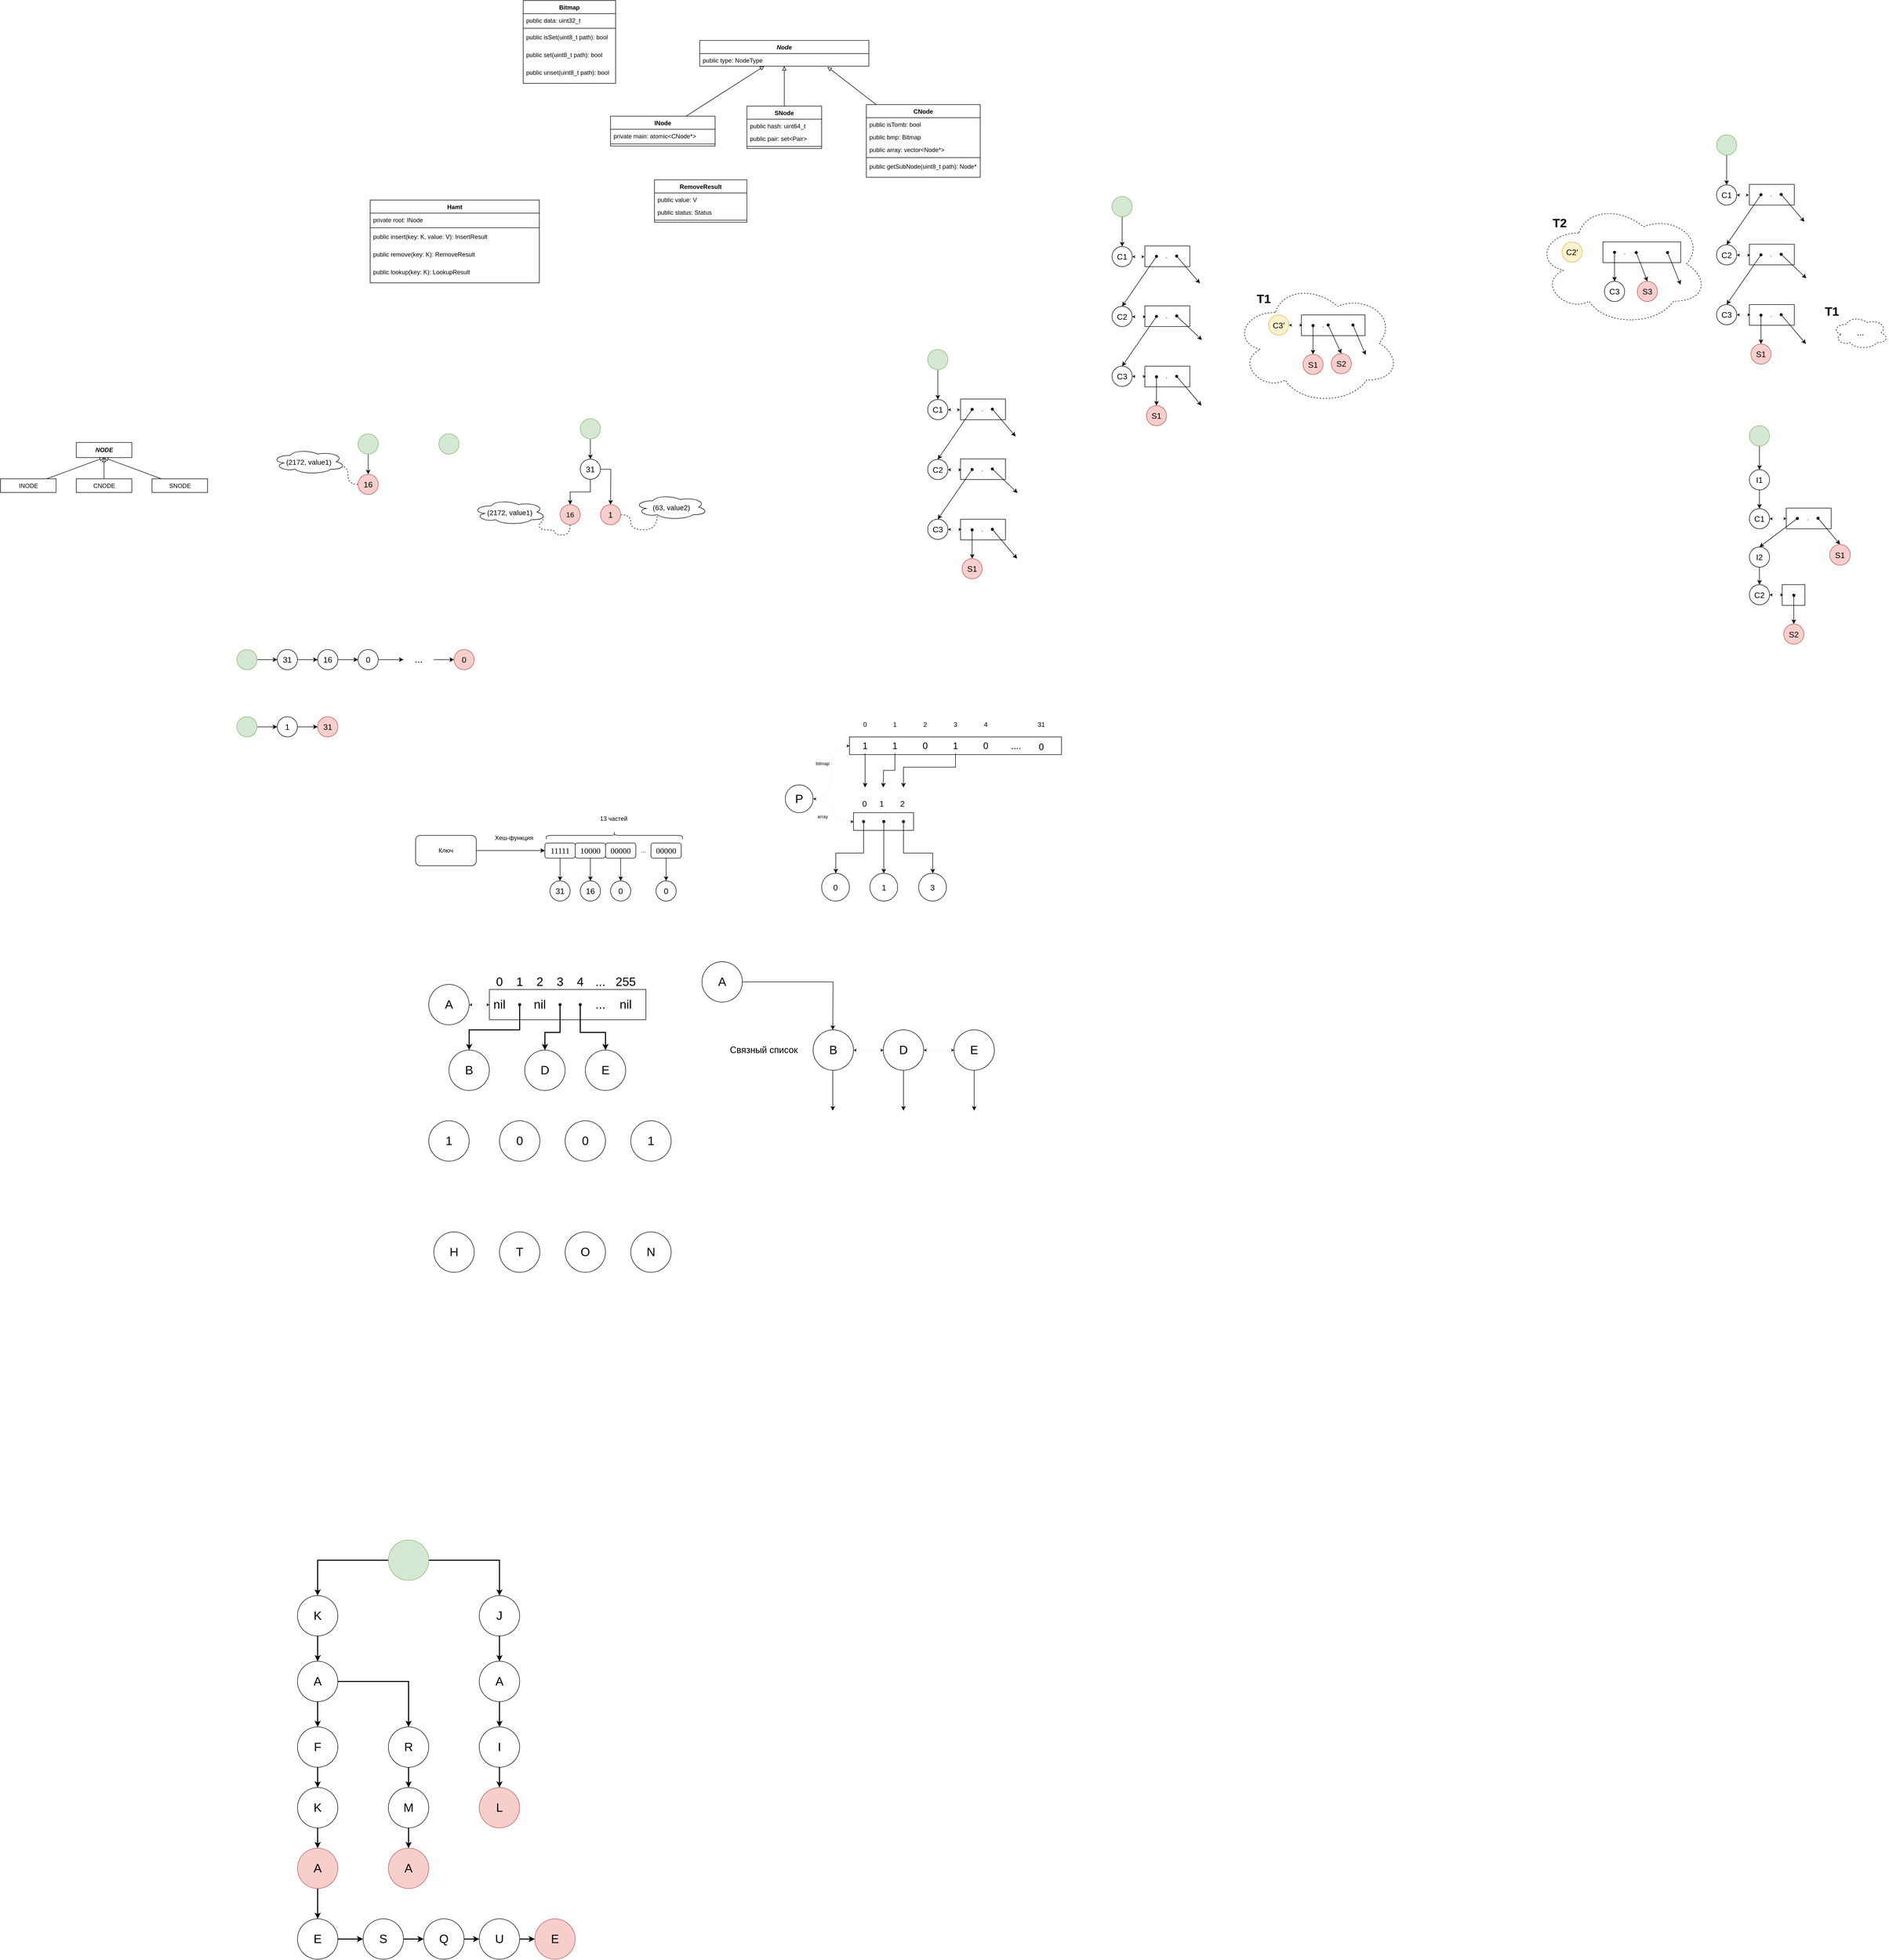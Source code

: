 
<mxfile version="15.5.4" type="embed"><diagram id="Sm_nSld03YN4w8bX5uwE" name="Page-1"><mxGraphModel dx="1213" dy="3768" grid="0" gridSize="10" guides="1" tooltips="1" connect="1" arrows="1" fold="1" page="0" pageScale="1" pageWidth="827" pageHeight="1169" math="0" shadow="0"><root><mxCell id="0"/><mxCell id="1" parent="0"/><mxCell id="ExdtPvuEu2BVj8xj11I--359" value="" style="ellipse;shape=cloud;whiteSpace=wrap;html=1;fontSize=17;dashed=1;" parent="1" vertex="1"><mxGeometry x="2672" y="-2679" width="341" height="245.5" as="geometry"/></mxCell><mxCell id="ExdtPvuEu2BVj8xj11I--79" value="" style="ellipse;shape=cloud;whiteSpace=wrap;html=1;fontSize=17;dashed=1;" parent="1" vertex="1"><mxGeometry x="2074" y="-2521" width="329" height="243" as="geometry"/></mxCell><mxCell id="US2ZV8XT3uplZTtyfbb9-1" style="edgeStyle=orthogonalEdgeStyle;rounded=0;orthogonalLoop=1;jettySize=auto;html=1;entryX=0.5;entryY=0;entryDx=0;entryDy=0;fontSize=24;strokeWidth=2;" parent="1" source="US2ZV8XT3uplZTtyfbb9-2" target="US2ZV8XT3uplZTtyfbb9-5" edge="1"><mxGeometry relative="1" as="geometry"/></mxCell><mxCell id="US2ZV8XT3uplZTtyfbb9-2" value="&lt;font style=&quot;font-size: 24px&quot;&gt;K&lt;/font&gt;" style="ellipse;whiteSpace=wrap;html=1;aspect=fixed;" parent="1" vertex="1"><mxGeometry x="220" y="80" width="80" height="80" as="geometry"/></mxCell><mxCell id="US2ZV8XT3uplZTtyfbb9-3" style="edgeStyle=orthogonalEdgeStyle;rounded=0;orthogonalLoop=1;jettySize=auto;html=1;entryX=0.5;entryY=0;entryDx=0;entryDy=0;fontSize=24;strokeWidth=2;" parent="1" source="US2ZV8XT3uplZTtyfbb9-5" target="US2ZV8XT3uplZTtyfbb9-7" edge="1"><mxGeometry relative="1" as="geometry"/></mxCell><mxCell id="US2ZV8XT3uplZTtyfbb9-4" style="edgeStyle=orthogonalEdgeStyle;rounded=0;orthogonalLoop=1;jettySize=auto;html=1;entryX=0.5;entryY=0;entryDx=0;entryDy=0;fontSize=24;strokeWidth=2;" parent="1" source="US2ZV8XT3uplZTtyfbb9-5" target="US2ZV8XT3uplZTtyfbb9-14" edge="1"><mxGeometry relative="1" as="geometry"/></mxCell><mxCell id="US2ZV8XT3uplZTtyfbb9-5" value="&lt;span style=&quot;font-size: 24px&quot;&gt;A&lt;/span&gt;" style="ellipse;whiteSpace=wrap;html=1;aspect=fixed;" parent="1" vertex="1"><mxGeometry x="220" y="210" width="80" height="80" as="geometry"/></mxCell><mxCell id="US2ZV8XT3uplZTtyfbb9-6" style="edgeStyle=orthogonalEdgeStyle;rounded=0;orthogonalLoop=1;jettySize=auto;html=1;fontSize=24;strokeWidth=2;" parent="1" source="US2ZV8XT3uplZTtyfbb9-7" target="US2ZV8XT3uplZTtyfbb9-10" edge="1"><mxGeometry relative="1" as="geometry"/></mxCell><mxCell id="US2ZV8XT3uplZTtyfbb9-7" value="&lt;font style=&quot;font-size: 24px&quot;&gt;F&lt;/font&gt;" style="ellipse;whiteSpace=wrap;html=1;aspect=fixed;" parent="1" vertex="1"><mxGeometry x="220" y="340" width="80" height="80" as="geometry"/></mxCell><mxCell id="US2ZV8XT3uplZTtyfbb9-8" style="edgeStyle=orthogonalEdgeStyle;rounded=0;orthogonalLoop=1;jettySize=auto;html=1;fontSize=24;" parent="1" source="US2ZV8XT3uplZTtyfbb9-10" target="US2ZV8XT3uplZTtyfbb9-12" edge="1"><mxGeometry relative="1" as="geometry"/></mxCell><mxCell id="US2ZV8XT3uplZTtyfbb9-9" value="" style="edgeStyle=orthogonalEdgeStyle;rounded=0;orthogonalLoop=1;jettySize=auto;html=1;fontSize=24;strokeWidth=2;" parent="1" source="US2ZV8XT3uplZTtyfbb9-10" target="US2ZV8XT3uplZTtyfbb9-12" edge="1"><mxGeometry relative="1" as="geometry"/></mxCell><mxCell id="US2ZV8XT3uplZTtyfbb9-10" value="&lt;font style=&quot;font-size: 24px&quot;&gt;K&lt;/font&gt;" style="ellipse;whiteSpace=wrap;html=1;aspect=fixed;" parent="1" vertex="1"><mxGeometry x="220" y="460" width="80" height="80" as="geometry"/></mxCell><mxCell id="US2ZV8XT3uplZTtyfbb9-11" style="edgeStyle=orthogonalEdgeStyle;rounded=0;orthogonalLoop=1;jettySize=auto;html=1;entryX=0.5;entryY=0;entryDx=0;entryDy=0;fontSize=24;strokeWidth=2;" parent="1" source="US2ZV8XT3uplZTtyfbb9-12" target="US2ZV8XT3uplZTtyfbb9-29" edge="1"><mxGeometry relative="1" as="geometry"/></mxCell><mxCell id="US2ZV8XT3uplZTtyfbb9-12" value="&lt;font style=&quot;font-size: 24px&quot;&gt;A&lt;/font&gt;" style="ellipse;whiteSpace=wrap;html=1;aspect=fixed;fillColor=#f8cecc;strokeColor=#b85450;" parent="1" vertex="1"><mxGeometry x="220" y="580" width="80" height="80" as="geometry"/></mxCell><mxCell id="US2ZV8XT3uplZTtyfbb9-13" style="edgeStyle=orthogonalEdgeStyle;rounded=0;orthogonalLoop=1;jettySize=auto;html=1;entryX=0.5;entryY=0;entryDx=0;entryDy=0;fontSize=24;strokeWidth=2;" parent="1" source="US2ZV8XT3uplZTtyfbb9-14" target="US2ZV8XT3uplZTtyfbb9-16" edge="1"><mxGeometry relative="1" as="geometry"/></mxCell><mxCell id="US2ZV8XT3uplZTtyfbb9-14" value="&lt;font style=&quot;font-size: 24px&quot;&gt;R&lt;/font&gt;" style="ellipse;whiteSpace=wrap;html=1;aspect=fixed;" parent="1" vertex="1"><mxGeometry x="400" y="340" width="80" height="80" as="geometry"/></mxCell><mxCell id="US2ZV8XT3uplZTtyfbb9-15" style="edgeStyle=orthogonalEdgeStyle;rounded=0;orthogonalLoop=1;jettySize=auto;html=1;entryX=0.5;entryY=0;entryDx=0;entryDy=0;fontSize=24;strokeWidth=2;" parent="1" source="US2ZV8XT3uplZTtyfbb9-16" target="US2ZV8XT3uplZTtyfbb9-17" edge="1"><mxGeometry relative="1" as="geometry"/></mxCell><mxCell id="US2ZV8XT3uplZTtyfbb9-16" value="&lt;font style=&quot;font-size: 24px&quot;&gt;M&lt;/font&gt;" style="ellipse;whiteSpace=wrap;html=1;aspect=fixed;" parent="1" vertex="1"><mxGeometry x="400" y="460" width="80" height="80" as="geometry"/></mxCell><mxCell id="US2ZV8XT3uplZTtyfbb9-17" value="&lt;font style=&quot;font-size: 24px&quot;&gt;A&lt;/font&gt;" style="ellipse;whiteSpace=wrap;html=1;aspect=fixed;fillColor=#f8cecc;strokeColor=#b85450;" parent="1" vertex="1"><mxGeometry x="400" y="580" width="80" height="80" as="geometry"/></mxCell><mxCell id="US2ZV8XT3uplZTtyfbb9-18" style="edgeStyle=orthogonalEdgeStyle;rounded=0;orthogonalLoop=1;jettySize=auto;html=1;fontSize=24;strokeWidth=2;" parent="1" source="US2ZV8XT3uplZTtyfbb9-20" target="US2ZV8XT3uplZTtyfbb9-2" edge="1"><mxGeometry relative="1" as="geometry"/></mxCell><mxCell id="US2ZV8XT3uplZTtyfbb9-19" style="edgeStyle=orthogonalEdgeStyle;rounded=0;orthogonalLoop=1;jettySize=auto;html=1;entryX=0.5;entryY=0;entryDx=0;entryDy=0;fontSize=24;strokeWidth=2;" parent="1" source="US2ZV8XT3uplZTtyfbb9-20" target="US2ZV8XT3uplZTtyfbb9-22" edge="1"><mxGeometry relative="1" as="geometry"/></mxCell><mxCell id="US2ZV8XT3uplZTtyfbb9-20" value="" style="ellipse;whiteSpace=wrap;html=1;aspect=fixed;fillColor=#d5e8d4;strokeColor=#82b366;" parent="1" vertex="1"><mxGeometry x="400" y="-30" width="80" height="80" as="geometry"/></mxCell><mxCell id="US2ZV8XT3uplZTtyfbb9-21" style="edgeStyle=orthogonalEdgeStyle;rounded=0;orthogonalLoop=1;jettySize=auto;html=1;entryX=0.5;entryY=0;entryDx=0;entryDy=0;fontSize=24;strokeWidth=2;" parent="1" source="US2ZV8XT3uplZTtyfbb9-22" target="US2ZV8XT3uplZTtyfbb9-24" edge="1"><mxGeometry relative="1" as="geometry"/></mxCell><mxCell id="US2ZV8XT3uplZTtyfbb9-22" value="&lt;font style=&quot;font-size: 24px&quot;&gt;J&lt;/font&gt;" style="ellipse;whiteSpace=wrap;html=1;aspect=fixed;" parent="1" vertex="1"><mxGeometry x="580" y="80" width="80" height="80" as="geometry"/></mxCell><mxCell id="US2ZV8XT3uplZTtyfbb9-23" style="edgeStyle=orthogonalEdgeStyle;rounded=0;orthogonalLoop=1;jettySize=auto;html=1;fontSize=24;strokeWidth=2;" parent="1" source="US2ZV8XT3uplZTtyfbb9-24" target="US2ZV8XT3uplZTtyfbb9-26" edge="1"><mxGeometry relative="1" as="geometry"/></mxCell><mxCell id="US2ZV8XT3uplZTtyfbb9-24" value="&lt;font style=&quot;font-size: 24px&quot;&gt;A&lt;/font&gt;" style="ellipse;whiteSpace=wrap;html=1;aspect=fixed;" parent="1" vertex="1"><mxGeometry x="580" y="210" width="80" height="80" as="geometry"/></mxCell><mxCell id="US2ZV8XT3uplZTtyfbb9-25" style="edgeStyle=orthogonalEdgeStyle;rounded=0;orthogonalLoop=1;jettySize=auto;html=1;entryX=0.5;entryY=0;entryDx=0;entryDy=0;fontSize=24;strokeWidth=2;" parent="1" source="US2ZV8XT3uplZTtyfbb9-26" target="US2ZV8XT3uplZTtyfbb9-27" edge="1"><mxGeometry relative="1" as="geometry"/></mxCell><mxCell id="US2ZV8XT3uplZTtyfbb9-26" value="&lt;font style=&quot;font-size: 24px&quot;&gt;I&lt;/font&gt;" style="ellipse;whiteSpace=wrap;html=1;aspect=fixed;" parent="1" vertex="1"><mxGeometry x="580" y="340" width="80" height="80" as="geometry"/></mxCell><mxCell id="US2ZV8XT3uplZTtyfbb9-27" value="&lt;font style=&quot;font-size: 24px&quot;&gt;L&lt;/font&gt;" style="ellipse;whiteSpace=wrap;html=1;aspect=fixed;fillColor=#f8cecc;strokeColor=#b85450;" parent="1" vertex="1"><mxGeometry x="580" y="460" width="80" height="80" as="geometry"/></mxCell><mxCell id="US2ZV8XT3uplZTtyfbb9-28" style="edgeStyle=orthogonalEdgeStyle;rounded=0;orthogonalLoop=1;jettySize=auto;html=1;entryX=0;entryY=0.5;entryDx=0;entryDy=0;fontSize=24;strokeWidth=2;" parent="1" source="US2ZV8XT3uplZTtyfbb9-29" target="US2ZV8XT3uplZTtyfbb9-31" edge="1"><mxGeometry relative="1" as="geometry"/></mxCell><mxCell id="US2ZV8XT3uplZTtyfbb9-29" value="&lt;span style=&quot;font-size: 24px&quot;&gt;E&lt;/span&gt;" style="ellipse;whiteSpace=wrap;html=1;aspect=fixed;" parent="1" vertex="1"><mxGeometry x="220" y="720" width="80" height="80" as="geometry"/></mxCell><mxCell id="US2ZV8XT3uplZTtyfbb9-30" style="edgeStyle=orthogonalEdgeStyle;rounded=0;orthogonalLoop=1;jettySize=auto;html=1;entryX=0;entryY=0.5;entryDx=0;entryDy=0;fontSize=24;strokeWidth=2;" parent="1" source="US2ZV8XT3uplZTtyfbb9-31" target="US2ZV8XT3uplZTtyfbb9-33" edge="1"><mxGeometry relative="1" as="geometry"/></mxCell><mxCell id="US2ZV8XT3uplZTtyfbb9-31" value="&lt;font style=&quot;font-size: 24px&quot;&gt;S&lt;/font&gt;" style="ellipse;whiteSpace=wrap;html=1;aspect=fixed;" parent="1" vertex="1"><mxGeometry x="350" y="720" width="80" height="80" as="geometry"/></mxCell><mxCell id="US2ZV8XT3uplZTtyfbb9-32" style="edgeStyle=orthogonalEdgeStyle;rounded=0;orthogonalLoop=1;jettySize=auto;html=1;entryX=0;entryY=0.5;entryDx=0;entryDy=0;fontSize=24;strokeWidth=2;" parent="1" source="US2ZV8XT3uplZTtyfbb9-33" target="US2ZV8XT3uplZTtyfbb9-35" edge="1"><mxGeometry relative="1" as="geometry"/></mxCell><mxCell id="US2ZV8XT3uplZTtyfbb9-33" value="&lt;span style=&quot;font-size: 24px&quot;&gt;Q&lt;/span&gt;" style="ellipse;whiteSpace=wrap;html=1;aspect=fixed;" parent="1" vertex="1"><mxGeometry x="470" y="720" width="80" height="80" as="geometry"/></mxCell><mxCell id="US2ZV8XT3uplZTtyfbb9-34" style="edgeStyle=orthogonalEdgeStyle;rounded=0;orthogonalLoop=1;jettySize=auto;html=1;fontSize=24;strokeWidth=2;" parent="1" source="US2ZV8XT3uplZTtyfbb9-35" target="US2ZV8XT3uplZTtyfbb9-36" edge="1"><mxGeometry relative="1" as="geometry"/></mxCell><mxCell id="US2ZV8XT3uplZTtyfbb9-35" value="&lt;span style=&quot;font-size: 24px&quot;&gt;U&lt;/span&gt;" style="ellipse;whiteSpace=wrap;html=1;aspect=fixed;" parent="1" vertex="1"><mxGeometry x="580" y="720" width="80" height="80" as="geometry"/></mxCell><mxCell id="US2ZV8XT3uplZTtyfbb9-36" value="&lt;span style=&quot;font-size: 24px&quot;&gt;E&lt;/span&gt;" style="ellipse;whiteSpace=wrap;html=1;aspect=fixed;fillColor=#f8cecc;strokeColor=#b85450;" parent="1" vertex="1"><mxGeometry x="690" y="720" width="80" height="80" as="geometry"/></mxCell><mxCell id="US2ZV8XT3uplZTtyfbb9-37" value="&lt;span style=&quot;font-size: 24px&quot;&gt;H&lt;/span&gt;" style="ellipse;whiteSpace=wrap;html=1;aspect=fixed;" parent="1" vertex="1"><mxGeometry x="490" y="-640" width="80" height="80" as="geometry"/></mxCell><mxCell id="US2ZV8XT3uplZTtyfbb9-38" value="&lt;span style=&quot;font-size: 24px&quot;&gt;T&lt;/span&gt;" style="ellipse;whiteSpace=wrap;html=1;aspect=fixed;" parent="1" vertex="1"><mxGeometry x="620" y="-640" width="80" height="80" as="geometry"/></mxCell><mxCell id="US2ZV8XT3uplZTtyfbb9-39" value="&lt;span style=&quot;font-size: 24px&quot;&gt;O&lt;/span&gt;" style="ellipse;whiteSpace=wrap;html=1;aspect=fixed;" parent="1" vertex="1"><mxGeometry x="750" y="-640" width="80" height="80" as="geometry"/></mxCell><mxCell id="US2ZV8XT3uplZTtyfbb9-40" value="&lt;span style=&quot;font-size: 24px&quot;&gt;N&lt;/span&gt;" style="ellipse;whiteSpace=wrap;html=1;aspect=fixed;" parent="1" vertex="1"><mxGeometry x="880" y="-640" width="80" height="80" as="geometry"/></mxCell><mxCell id="US2ZV8XT3uplZTtyfbb9-41" value="&lt;span style=&quot;font-size: 24px&quot;&gt;1&lt;/span&gt;" style="ellipse;whiteSpace=wrap;html=1;aspect=fixed;" parent="1" vertex="1"><mxGeometry x="480" y="-860" width="80" height="80" as="geometry"/></mxCell><mxCell id="US2ZV8XT3uplZTtyfbb9-42" value="&lt;span style=&quot;font-size: 24px&quot;&gt;0&lt;/span&gt;" style="ellipse;whiteSpace=wrap;html=1;aspect=fixed;" parent="1" vertex="1"><mxGeometry x="620" y="-860" width="80" height="80" as="geometry"/></mxCell><mxCell id="US2ZV8XT3uplZTtyfbb9-43" value="&lt;span style=&quot;font-size: 24px&quot;&gt;0&lt;/span&gt;" style="ellipse;whiteSpace=wrap;html=1;aspect=fixed;" parent="1" vertex="1"><mxGeometry x="750" y="-860" width="80" height="80" as="geometry"/></mxCell><mxCell id="US2ZV8XT3uplZTtyfbb9-44" value="&lt;span style=&quot;font-size: 24px&quot;&gt;1&lt;/span&gt;" style="ellipse;whiteSpace=wrap;html=1;aspect=fixed;" parent="1" vertex="1"><mxGeometry x="880" y="-860" width="80" height="80" as="geometry"/></mxCell><mxCell id="US2ZV8XT3uplZTtyfbb9-45" style="edgeStyle=orthogonalEdgeStyle;rounded=0;orthogonalLoop=1;jettySize=auto;html=1;entryX=0;entryY=0.5;entryDx=0;entryDy=0;fontSize=24;strokeWidth=0;curved=1;startArrow=classic;startFill=1;exitX=1;exitY=0.5;exitDx=0;exitDy=0;" parent="1" source="US2ZV8XT3uplZTtyfbb9-46" target="US2ZV8XT3uplZTtyfbb9-47" edge="1"><mxGeometry relative="1" as="geometry"/></mxCell><mxCell id="US2ZV8XT3uplZTtyfbb9-46" value="&lt;span style=&quot;font-size: 24px&quot;&gt;A&lt;/span&gt;" style="ellipse;whiteSpace=wrap;html=1;aspect=fixed;" parent="1" vertex="1"><mxGeometry x="480" y="-1130" width="80" height="80" as="geometry"/></mxCell><mxCell id="US2ZV8XT3uplZTtyfbb9-47" value="" style="rounded=0;whiteSpace=wrap;html=1;fontSize=24;" parent="1" vertex="1"><mxGeometry x="600" y="-1120" width="310" height="60" as="geometry"/></mxCell><mxCell id="US2ZV8XT3uplZTtyfbb9-48" value="nil" style="text;html=1;strokeColor=none;fillColor=none;align=center;verticalAlign=middle;whiteSpace=wrap;rounded=0;fontSize=24;" parent="1" vertex="1"><mxGeometry x="590" y="-1105" width="60" height="30" as="geometry"/></mxCell><mxCell id="US2ZV8XT3uplZTtyfbb9-49" value="0" style="text;html=1;strokeColor=none;fillColor=none;align=center;verticalAlign=middle;whiteSpace=wrap;rounded=0;fontSize=24;" parent="1" vertex="1"><mxGeometry x="590" y="-1150" width="60" height="30" as="geometry"/></mxCell><mxCell id="US2ZV8XT3uplZTtyfbb9-50" style="edgeStyle=orthogonalEdgeStyle;rounded=0;orthogonalLoop=1;jettySize=auto;html=1;entryX=0.5;entryY=0;entryDx=0;entryDy=0;fontSize=24;strokeWidth=2;" parent="1" source="US2ZV8XT3uplZTtyfbb9-51" target="US2ZV8XT3uplZTtyfbb9-61" edge="1"><mxGeometry relative="1" as="geometry"><Array as="points"><mxPoint x="660" y="-1040"/><mxPoint x="560" y="-1040"/></Array></mxGeometry></mxCell><mxCell id="US2ZV8XT3uplZTtyfbb9-51" value="" style="shape=waypoint;sketch=0;fillStyle=solid;size=6;pointerEvents=1;points=[];fillColor=none;resizable=0;rotatable=0;perimeter=centerPerimeter;snapToPoint=1;fontSize=24;" parent="1" vertex="1"><mxGeometry x="640" y="-1110" width="40" height="40" as="geometry"/></mxCell><mxCell id="US2ZV8XT3uplZTtyfbb9-52" style="edgeStyle=orthogonalEdgeStyle;rounded=0;orthogonalLoop=1;jettySize=auto;html=1;entryX=0.5;entryY=0;entryDx=0;entryDy=0;fontSize=24;strokeWidth=2;" parent="1" source="US2ZV8XT3uplZTtyfbb9-53" target="US2ZV8XT3uplZTtyfbb9-63" edge="1"><mxGeometry relative="1" as="geometry"/></mxCell><mxCell id="US2ZV8XT3uplZTtyfbb9-53" value="" style="shape=waypoint;sketch=0;fillStyle=solid;size=6;pointerEvents=1;points=[];fillColor=none;resizable=0;rotatable=0;perimeter=centerPerimeter;snapToPoint=1;fontSize=24;" parent="1" vertex="1"><mxGeometry x="760" y="-1110" width="40" height="40" as="geometry"/></mxCell><mxCell id="US2ZV8XT3uplZTtyfbb9-54" value="nil" style="text;html=1;strokeColor=none;fillColor=none;align=center;verticalAlign=middle;whiteSpace=wrap;rounded=0;fontSize=24;" parent="1" vertex="1"><mxGeometry x="670" y="-1105" width="60" height="30" as="geometry"/></mxCell><mxCell id="US2ZV8XT3uplZTtyfbb9-55" style="edgeStyle=orthogonalEdgeStyle;rounded=0;orthogonalLoop=1;jettySize=auto;html=1;entryX=0.5;entryY=0;entryDx=0;entryDy=0;fontSize=24;strokeWidth=2;" parent="1" source="US2ZV8XT3uplZTtyfbb9-56" target="US2ZV8XT3uplZTtyfbb9-62" edge="1"><mxGeometry relative="1" as="geometry"/></mxCell><mxCell id="US2ZV8XT3uplZTtyfbb9-56" value="" style="shape=waypoint;sketch=0;fillStyle=solid;size=6;pointerEvents=1;points=[];fillColor=none;resizable=0;rotatable=0;perimeter=centerPerimeter;snapToPoint=1;fontSize=24;" parent="1" vertex="1"><mxGeometry x="720" y="-1110" width="40" height="40" as="geometry"/></mxCell><mxCell id="US2ZV8XT3uplZTtyfbb9-57" value="1" style="text;html=1;strokeColor=none;fillColor=none;align=center;verticalAlign=middle;whiteSpace=wrap;rounded=0;fontSize=24;" parent="1" vertex="1"><mxGeometry x="630" y="-1150" width="60" height="30" as="geometry"/></mxCell><mxCell id="US2ZV8XT3uplZTtyfbb9-58" value="2" style="text;html=1;strokeColor=none;fillColor=none;align=center;verticalAlign=middle;whiteSpace=wrap;rounded=0;fontSize=24;" parent="1" vertex="1"><mxGeometry x="670" y="-1150" width="60" height="30" as="geometry"/></mxCell><mxCell id="US2ZV8XT3uplZTtyfbb9-59" value="3" style="text;html=1;strokeColor=none;fillColor=none;align=center;verticalAlign=middle;whiteSpace=wrap;rounded=0;fontSize=24;" parent="1" vertex="1"><mxGeometry x="710" y="-1150" width="60" height="30" as="geometry"/></mxCell><mxCell id="US2ZV8XT3uplZTtyfbb9-60" value="4" style="text;html=1;strokeColor=none;fillColor=none;align=center;verticalAlign=middle;whiteSpace=wrap;rounded=0;fontSize=24;" parent="1" vertex="1"><mxGeometry x="750" y="-1150" width="60" height="30" as="geometry"/></mxCell><mxCell id="US2ZV8XT3uplZTtyfbb9-61" value="&lt;span style=&quot;font-size: 24px&quot;&gt;B&lt;/span&gt;" style="ellipse;whiteSpace=wrap;html=1;aspect=fixed;" parent="1" vertex="1"><mxGeometry x="520" y="-1000" width="80" height="80" as="geometry"/></mxCell><mxCell id="US2ZV8XT3uplZTtyfbb9-62" value="&lt;span style=&quot;font-size: 24px&quot;&gt;D&lt;/span&gt;" style="ellipse;whiteSpace=wrap;html=1;aspect=fixed;" parent="1" vertex="1"><mxGeometry x="670" y="-1000" width="80" height="80" as="geometry"/></mxCell><mxCell id="US2ZV8XT3uplZTtyfbb9-63" value="&lt;span style=&quot;font-size: 24px&quot;&gt;E&lt;/span&gt;" style="ellipse;whiteSpace=wrap;html=1;aspect=fixed;" parent="1" vertex="1"><mxGeometry x="790" y="-1000" width="80" height="80" as="geometry"/></mxCell><mxCell id="US2ZV8XT3uplZTtyfbb9-64" value="..." style="text;html=1;strokeColor=none;fillColor=none;align=center;verticalAlign=middle;whiteSpace=wrap;rounded=0;fontSize=24;" parent="1" vertex="1"><mxGeometry x="790" y="-1150" width="60" height="30" as="geometry"/></mxCell><mxCell id="US2ZV8XT3uplZTtyfbb9-65" value="255" style="text;html=1;strokeColor=none;fillColor=none;align=center;verticalAlign=middle;whiteSpace=wrap;rounded=0;fontSize=24;" parent="1" vertex="1"><mxGeometry x="840" y="-1150" width="60" height="30" as="geometry"/></mxCell><mxCell id="US2ZV8XT3uplZTtyfbb9-66" value="nil" style="text;html=1;strokeColor=none;fillColor=none;align=center;verticalAlign=middle;whiteSpace=wrap;rounded=0;fontSize=24;" parent="1" vertex="1"><mxGeometry x="840" y="-1105" width="60" height="30" as="geometry"/></mxCell><mxCell id="US2ZV8XT3uplZTtyfbb9-67" value="..." style="text;html=1;strokeColor=none;fillColor=none;align=center;verticalAlign=middle;whiteSpace=wrap;rounded=0;fontSize=24;" parent="1" vertex="1"><mxGeometry x="790" y="-1105" width="60" height="30" as="geometry"/></mxCell><mxCell id="US2ZV8XT3uplZTtyfbb9-68" style="rounded=0;orthogonalLoop=1;jettySize=auto;html=1;fontSize=24;startArrow=none;startFill=0;strokeWidth=1;edgeStyle=orthogonalEdgeStyle;" parent="1" source="US2ZV8XT3uplZTtyfbb9-69" edge="1"><mxGeometry relative="1" as="geometry"><mxPoint x="1280" y="-1040" as="targetPoint"/></mxGeometry></mxCell><mxCell id="US2ZV8XT3uplZTtyfbb9-69" value="&lt;span style=&quot;font-size: 24px&quot;&gt;A&lt;/span&gt;" style="ellipse;whiteSpace=wrap;html=1;aspect=fixed;" parent="1" vertex="1"><mxGeometry x="1021" y="-1175" width="80" height="80" as="geometry"/></mxCell><mxCell id="US2ZV8XT3uplZTtyfbb9-70" style="edgeStyle=orthogonalEdgeStyle;curved=1;rounded=0;orthogonalLoop=1;jettySize=auto;html=1;entryX=0;entryY=0.5;entryDx=0;entryDy=0;fontSize=24;startArrow=classic;startFill=1;strokeWidth=0;" parent="1" source="US2ZV8XT3uplZTtyfbb9-72" target="US2ZV8XT3uplZTtyfbb9-75" edge="1"><mxGeometry relative="1" as="geometry"/></mxCell><mxCell id="US2ZV8XT3uplZTtyfbb9-71" style="edgeStyle=orthogonalEdgeStyle;rounded=0;orthogonalLoop=1;jettySize=auto;html=1;fontSize=24;startArrow=none;startFill=0;strokeWidth=1;" parent="1" source="US2ZV8XT3uplZTtyfbb9-72" edge="1"><mxGeometry relative="1" as="geometry"><mxPoint x="1280" y="-880" as="targetPoint"/><Array as="points"><mxPoint x="1280" y="-940"/><mxPoint x="1280" y="-940"/></Array></mxGeometry></mxCell><mxCell id="US2ZV8XT3uplZTtyfbb9-72" value="&lt;span style=&quot;font-size: 24px&quot;&gt;B&lt;/span&gt;" style="ellipse;whiteSpace=wrap;html=1;aspect=fixed;" parent="1" vertex="1"><mxGeometry x="1241" y="-1040" width="80" height="80" as="geometry"/></mxCell><mxCell id="US2ZV8XT3uplZTtyfbb9-73" style="edgeStyle=orthogonalEdgeStyle;curved=1;rounded=0;orthogonalLoop=1;jettySize=auto;html=1;entryX=0;entryY=0.5;entryDx=0;entryDy=0;fontSize=24;startArrow=classic;startFill=1;strokeWidth=0;" parent="1" source="US2ZV8XT3uplZTtyfbb9-75" target="US2ZV8XT3uplZTtyfbb9-77" edge="1"><mxGeometry relative="1" as="geometry"/></mxCell><mxCell id="US2ZV8XT3uplZTtyfbb9-74" style="edgeStyle=orthogonalEdgeStyle;rounded=0;orthogonalLoop=1;jettySize=auto;html=1;fontSize=24;startArrow=none;startFill=0;strokeWidth=1;" parent="1" source="US2ZV8XT3uplZTtyfbb9-75" edge="1"><mxGeometry relative="1" as="geometry"><mxPoint x="1420" y="-880" as="targetPoint"/></mxGeometry></mxCell><mxCell id="US2ZV8XT3uplZTtyfbb9-75" value="&lt;span style=&quot;font-size: 24px&quot;&gt;D&lt;/span&gt;" style="ellipse;whiteSpace=wrap;html=1;aspect=fixed;" parent="1" vertex="1"><mxGeometry x="1380" y="-1040" width="80" height="80" as="geometry"/></mxCell><mxCell id="US2ZV8XT3uplZTtyfbb9-76" style="edgeStyle=orthogonalEdgeStyle;rounded=0;orthogonalLoop=1;jettySize=auto;html=1;fontSize=24;startArrow=none;startFill=0;strokeWidth=1;" parent="1" source="US2ZV8XT3uplZTtyfbb9-77" edge="1"><mxGeometry relative="1" as="geometry"><mxPoint x="1560" y="-880" as="targetPoint"/></mxGeometry></mxCell><mxCell id="US2ZV8XT3uplZTtyfbb9-77" value="&lt;span style=&quot;font-size: 24px&quot;&gt;E&lt;/span&gt;" style="ellipse;whiteSpace=wrap;html=1;aspect=fixed;" parent="1" vertex="1"><mxGeometry x="1520" y="-1040" width="80" height="80" as="geometry"/></mxCell><mxCell id="US2ZV8XT3uplZTtyfbb9-78" value="&lt;font style=&quot;font-size: 18px&quot;&gt;Связный список&lt;/font&gt;" style="text;html=1;strokeColor=none;fillColor=none;align=center;verticalAlign=middle;whiteSpace=wrap;rounded=0;fontSize=24;" parent="1" vertex="1"><mxGeometry x="1046" y="-1017" width="195" height="30" as="geometry"/></mxCell><mxCell id="US2ZV8XT3uplZTtyfbb9-79" style="edgeStyle=orthogonalEdgeStyle;rounded=0;orthogonalLoop=1;jettySize=auto;html=1;" parent="1" source="US2ZV8XT3uplZTtyfbb9-80" edge="1"><mxGeometry relative="1" as="geometry"><mxPoint x="710" y="-1395" as="targetPoint"/></mxGeometry></mxCell><mxCell id="US2ZV8XT3uplZTtyfbb9-80" value="Ключ" style="rounded=1;whiteSpace=wrap;html=1;" parent="1" vertex="1"><mxGeometry x="454" y="-1425" width="120" height="60" as="geometry"/></mxCell><mxCell id="US2ZV8XT3uplZTtyfbb9-81" value="Хеш-функция" style="text;html=1;strokeColor=none;fillColor=none;align=center;verticalAlign=middle;whiteSpace=wrap;rounded=0;" parent="1" vertex="1"><mxGeometry x="610" y="-1435" width="78" height="30" as="geometry"/></mxCell><mxCell id="US2ZV8XT3uplZTtyfbb9-82" value="&lt;span style=&quot;font-size: 12pt; line-height: 150%; font-family: &amp;quot;Times New Roman&amp;quot;, serif;&quot;&gt;11111&lt;/span&gt;" style="rounded=1;whiteSpace=wrap;html=1;" parent="1" vertex="1"><mxGeometry x="710" y="-1410" width="60" height="30" as="geometry"/></mxCell><mxCell id="US2ZV8XT3uplZTtyfbb9-83" value="" style="endArrow=classic;html=1;rounded=0;exitX=0.5;exitY=1;exitDx=0;exitDy=0;" parent="1" source="US2ZV8XT3uplZTtyfbb9-82" edge="1"><mxGeometry width="50" height="50" relative="1" as="geometry"><mxPoint x="750" y="-1318" as="sourcePoint"/><mxPoint x="740" y="-1335" as="targetPoint"/></mxGeometry></mxCell><mxCell id="US2ZV8XT3uplZTtyfbb9-84" style="edgeStyle=orthogonalEdgeStyle;rounded=0;orthogonalLoop=1;jettySize=auto;html=1;entryX=0.5;entryY=0;entryDx=0;entryDy=0;fontSize=16;strokeWidth=1;" parent="1" source="US2ZV8XT3uplZTtyfbb9-85" target="US2ZV8XT3uplZTtyfbb9-92" edge="1"><mxGeometry relative="1" as="geometry"/></mxCell><mxCell id="US2ZV8XT3uplZTtyfbb9-85" value="&lt;span style=&quot;font-size: 12pt; line-height: 150%; font-family: &amp;quot;Times New Roman&amp;quot;, serif;&quot;&gt;10000&lt;/span&gt;" style="rounded=1;whiteSpace=wrap;html=1;" parent="1" vertex="1"><mxGeometry x="770" y="-1410" width="60" height="30" as="geometry"/></mxCell><mxCell id="US2ZV8XT3uplZTtyfbb9-86" style="edgeStyle=orthogonalEdgeStyle;rounded=0;orthogonalLoop=1;jettySize=auto;html=1;entryX=0.5;entryY=0;entryDx=0;entryDy=0;fontSize=16;strokeWidth=1;" parent="1" source="US2ZV8XT3uplZTtyfbb9-87" target="US2ZV8XT3uplZTtyfbb9-93" edge="1"><mxGeometry relative="1" as="geometry"/></mxCell><mxCell id="US2ZV8XT3uplZTtyfbb9-87" value="&lt;span style=&quot;font-size: 12pt; line-height: 150%; font-family: &amp;quot;Times New Roman&amp;quot;, serif;&quot;&gt;00000&lt;/span&gt;" style="rounded=1;whiteSpace=wrap;html=1;" parent="1" vertex="1"><mxGeometry x="830" y="-1410" width="60" height="30" as="geometry"/></mxCell><mxCell id="US2ZV8XT3uplZTtyfbb9-88" style="edgeStyle=orthogonalEdgeStyle;rounded=0;orthogonalLoop=1;jettySize=auto;html=1;entryX=0.5;entryY=0;entryDx=0;entryDy=0;fontSize=16;strokeWidth=1;" parent="1" source="US2ZV8XT3uplZTtyfbb9-89" target="US2ZV8XT3uplZTtyfbb9-94" edge="1"><mxGeometry relative="1" as="geometry"/></mxCell><mxCell id="US2ZV8XT3uplZTtyfbb9-89" value="&lt;span style=&quot;font-size: 12pt; line-height: 150%; font-family: &amp;quot;Times New Roman&amp;quot;, serif;&quot;&gt;00000&lt;/span&gt;" style="rounded=1;whiteSpace=wrap;html=1;" parent="1" vertex="1"><mxGeometry x="920" y="-1410" width="60" height="30" as="geometry"/></mxCell><mxCell id="US2ZV8XT3uplZTtyfbb9-90" value="..." style="text;html=1;strokeColor=none;fillColor=none;align=center;verticalAlign=middle;whiteSpace=wrap;rounded=0;" parent="1" vertex="1"><mxGeometry x="875" y="-1410" width="60" height="30" as="geometry"/></mxCell><mxCell id="US2ZV8XT3uplZTtyfbb9-91" value="&lt;font style=&quot;font-size: 16px;&quot;&gt;31&lt;/font&gt;" style="ellipse;whiteSpace=wrap;html=1;aspect=fixed;" parent="1" vertex="1"><mxGeometry x="720" y="-1335" width="40" height="40" as="geometry"/></mxCell><mxCell id="US2ZV8XT3uplZTtyfbb9-92" value="&lt;font style=&quot;font-size: 16px;&quot;&gt;16&lt;/font&gt;" style="ellipse;whiteSpace=wrap;html=1;aspect=fixed;" parent="1" vertex="1"><mxGeometry x="780" y="-1335" width="40" height="40" as="geometry"/></mxCell><mxCell id="US2ZV8XT3uplZTtyfbb9-93" value="&lt;font style=&quot;font-size: 16px;&quot;&gt;0&lt;/font&gt;" style="ellipse;whiteSpace=wrap;html=1;aspect=fixed;" parent="1" vertex="1"><mxGeometry x="840" y="-1335" width="40" height="40" as="geometry"/></mxCell><mxCell id="US2ZV8XT3uplZTtyfbb9-94" value="&lt;font style=&quot;font-size: 16px;&quot;&gt;0&lt;/font&gt;" style="ellipse;whiteSpace=wrap;html=1;aspect=fixed;" parent="1" vertex="1"><mxGeometry x="930" y="-1335" width="40" height="40" as="geometry"/></mxCell><mxCell id="US2ZV8XT3uplZTtyfbb9-95" value="" style="shape=curlyBracket;whiteSpace=wrap;html=1;rounded=1;fontSize=16;rotation=90;" parent="1" vertex="1"><mxGeometry x="840" y="-1560" width="15" height="270" as="geometry"/></mxCell><mxCell id="US2ZV8XT3uplZTtyfbb9-96" value="&lt;font style=&quot;font-size: 12px;&quot;&gt;13 частей&amp;nbsp;&lt;/font&gt;" style="text;html=1;strokeColor=none;fillColor=none;align=center;verticalAlign=middle;whiteSpace=wrap;rounded=0;fontSize=16;" parent="1" vertex="1"><mxGeometry x="807.5" y="-1475" width="80" height="30" as="geometry"/></mxCell><mxCell id="US2ZV8XT3uplZTtyfbb9-97" style="edgeStyle=orthogonalEdgeStyle;rounded=0;orthogonalLoop=1;jettySize=auto;html=1;entryX=0;entryY=0.5;entryDx=0;entryDy=0;fontSize=12;strokeWidth=1;" parent="1" source="US2ZV8XT3uplZTtyfbb9-98" target="US2ZV8XT3uplZTtyfbb9-100" edge="1"><mxGeometry relative="1" as="geometry"/></mxCell><mxCell id="US2ZV8XT3uplZTtyfbb9-98" value="&lt;span style=&quot;font-size: 16px&quot;&gt;31&lt;/span&gt;" style="ellipse;whiteSpace=wrap;html=1;aspect=fixed;" parent="1" vertex="1"><mxGeometry x="180" y="-1793" width="40" height="40" as="geometry"/></mxCell><mxCell id="US2ZV8XT3uplZTtyfbb9-99" style="edgeStyle=orthogonalEdgeStyle;rounded=0;orthogonalLoop=1;jettySize=auto;html=1;entryX=0;entryY=0.5;entryDx=0;entryDy=0;fontSize=12;strokeWidth=1;" parent="1" source="US2ZV8XT3uplZTtyfbb9-100" target="US2ZV8XT3uplZTtyfbb9-102" edge="1"><mxGeometry relative="1" as="geometry"/></mxCell><mxCell id="US2ZV8XT3uplZTtyfbb9-100" value="&lt;font style=&quot;font-size: 16px&quot;&gt;16&lt;/font&gt;" style="ellipse;whiteSpace=wrap;html=1;aspect=fixed;" parent="1" vertex="1"><mxGeometry x="260" y="-1793" width="40" height="40" as="geometry"/></mxCell><mxCell id="US2ZV8XT3uplZTtyfbb9-101" style="edgeStyle=orthogonalEdgeStyle;rounded=0;orthogonalLoop=1;jettySize=auto;html=1;entryX=0;entryY=0.5;entryDx=0;entryDy=0;fontSize=12;strokeWidth=1;" parent="1" source="US2ZV8XT3uplZTtyfbb9-102" target="US2ZV8XT3uplZTtyfbb9-107" edge="1"><mxGeometry relative="1" as="geometry"/></mxCell><mxCell id="US2ZV8XT3uplZTtyfbb9-102" value="&lt;font style=&quot;font-size: 16px;&quot;&gt;0&lt;/font&gt;" style="ellipse;whiteSpace=wrap;html=1;aspect=fixed;" parent="1" vertex="1"><mxGeometry x="340" y="-1793" width="40" height="40" as="geometry"/></mxCell><mxCell id="US2ZV8XT3uplZTtyfbb9-103" value="&lt;font style=&quot;font-size: 16px;&quot;&gt;0&lt;/font&gt;" style="ellipse;whiteSpace=wrap;html=1;aspect=fixed;fillColor=#f8cecc;strokeColor=#b85450;" parent="1" vertex="1"><mxGeometry x="530" y="-1793" width="40" height="40" as="geometry"/></mxCell><mxCell id="US2ZV8XT3uplZTtyfbb9-104" style="edgeStyle=orthogonalEdgeStyle;rounded=0;orthogonalLoop=1;jettySize=auto;html=1;entryX=0;entryY=0.5;entryDx=0;entryDy=0;fontSize=12;strokeWidth=1;" parent="1" source="US2ZV8XT3uplZTtyfbb9-105" target="US2ZV8XT3uplZTtyfbb9-98" edge="1"><mxGeometry relative="1" as="geometry"/></mxCell><mxCell id="US2ZV8XT3uplZTtyfbb9-105" value="" style="ellipse;whiteSpace=wrap;html=1;aspect=fixed;fillColor=#d5e8d4;strokeColor=#82b366;" parent="1" vertex="1"><mxGeometry x="100" y="-1793" width="40" height="40" as="geometry"/></mxCell><mxCell id="US2ZV8XT3uplZTtyfbb9-106" style="edgeStyle=orthogonalEdgeStyle;rounded=0;orthogonalLoop=1;jettySize=auto;html=1;entryX=0;entryY=0.5;entryDx=0;entryDy=0;fontSize=12;strokeWidth=1;" parent="1" source="US2ZV8XT3uplZTtyfbb9-107" target="US2ZV8XT3uplZTtyfbb9-103" edge="1"><mxGeometry relative="1" as="geometry"/></mxCell><mxCell id="US2ZV8XT3uplZTtyfbb9-107" value="&lt;font style=&quot;font-size: 19px;&quot;&gt;...&lt;/font&gt;" style="text;html=1;strokeColor=none;fillColor=none;align=center;verticalAlign=middle;whiteSpace=wrap;rounded=0;fontSize=12;" parent="1" vertex="1"><mxGeometry x="430" y="-1788" width="60" height="30" as="geometry"/></mxCell><mxCell id="US2ZV8XT3uplZTtyfbb9-108" style="edgeStyle=orthogonalEdgeStyle;rounded=0;orthogonalLoop=1;jettySize=auto;html=1;entryX=0;entryY=0.5;entryDx=0;entryDy=0;fontSize=12;strokeWidth=1;" parent="1" source="US2ZV8XT3uplZTtyfbb9-109" target="US2ZV8XT3uplZTtyfbb9-110" edge="1"><mxGeometry relative="1" as="geometry"/></mxCell><mxCell id="US2ZV8XT3uplZTtyfbb9-109" value="&lt;font style=&quot;font-size: 16px;&quot;&gt;1&lt;/font&gt;" style="ellipse;whiteSpace=wrap;html=1;aspect=fixed;" parent="1" vertex="1"><mxGeometry x="180" y="-1660" width="40" height="40" as="geometry"/></mxCell><mxCell id="US2ZV8XT3uplZTtyfbb9-110" value="&lt;font style=&quot;font-size: 16px;&quot;&gt;31&lt;/font&gt;" style="ellipse;whiteSpace=wrap;html=1;aspect=fixed;fillColor=#f8cecc;strokeColor=#b85450;" parent="1" vertex="1"><mxGeometry x="260" y="-1660" width="40" height="40" as="geometry"/></mxCell><mxCell id="US2ZV8XT3uplZTtyfbb9-111" style="edgeStyle=orthogonalEdgeStyle;rounded=0;orthogonalLoop=1;jettySize=auto;html=1;entryX=0;entryY=0.5;entryDx=0;entryDy=0;fontSize=12;strokeWidth=1;" parent="1" source="US2ZV8XT3uplZTtyfbb9-112" target="US2ZV8XT3uplZTtyfbb9-109" edge="1"><mxGeometry relative="1" as="geometry"/></mxCell><mxCell id="US2ZV8XT3uplZTtyfbb9-112" value="" style="ellipse;whiteSpace=wrap;html=1;aspect=fixed;fillColor=#d5e8d4;strokeColor=#82b366;" parent="1" vertex="1"><mxGeometry x="100" y="-1660" width="40" height="40" as="geometry"/></mxCell><mxCell id="US2ZV8XT3uplZTtyfbb9-113" style="edgeStyle=orthogonalEdgeStyle;rounded=0;orthogonalLoop=1;jettySize=auto;html=1;entryX=0.5;entryY=0;entryDx=0;entryDy=0;fontSize=19;strokeWidth=1;" parent="1" source="US2ZV8XT3uplZTtyfbb9-114" target="US2ZV8XT3uplZTtyfbb9-116" edge="1"><mxGeometry relative="1" as="geometry"/></mxCell><mxCell id="US2ZV8XT3uplZTtyfbb9-114" value="" style="ellipse;whiteSpace=wrap;html=1;aspect=fixed;fillColor=#d5e8d4;strokeColor=#82b366;" parent="1" vertex="1"><mxGeometry x="340" y="-2220" width="40" height="40" as="geometry"/></mxCell><mxCell id="US2ZV8XT3uplZTtyfbb9-115" style="edgeStyle=orthogonalEdgeStyle;rounded=0;orthogonalLoop=1;jettySize=auto;html=1;entryX=0.96;entryY=0.7;entryDx=0;entryDy=0;entryPerimeter=0;fontSize=14;strokeWidth=1;curved=1;endArrow=none;endFill=0;dashed=1;" parent="1" source="US2ZV8XT3uplZTtyfbb9-116" target="US2ZV8XT3uplZTtyfbb9-117" edge="1"><mxGeometry relative="1" as="geometry"/></mxCell><mxCell id="US2ZV8XT3uplZTtyfbb9-116" value="&lt;font style=&quot;font-size: 16px&quot;&gt;16&lt;/font&gt;" style="ellipse;whiteSpace=wrap;html=1;aspect=fixed;fillColor=#f8cecc;strokeColor=#b85450;" parent="1" vertex="1"><mxGeometry x="340" y="-2140" width="40" height="40" as="geometry"/></mxCell><mxCell id="US2ZV8XT3uplZTtyfbb9-117" value="&lt;font style=&quot;font-size: 14px;&quot;&gt;(2172, value1)&lt;br&gt;&lt;/font&gt;" style="ellipse;shape=cloud;whiteSpace=wrap;html=1;fontSize=19;" parent="1" vertex="1"><mxGeometry x="170" y="-2190" width="145" height="50" as="geometry"/></mxCell><mxCell id="US2ZV8XT3uplZTtyfbb9-118" value="" style="ellipse;whiteSpace=wrap;html=1;aspect=fixed;fillColor=#d5e8d4;strokeColor=#82b366;" parent="1" vertex="1"><mxGeometry x="500" y="-2220" width="40" height="40" as="geometry"/></mxCell><mxCell id="US2ZV8XT3uplZTtyfbb9-119" style="edgeStyle=orthogonalEdgeStyle;rounded=0;orthogonalLoop=1;jettySize=auto;html=1;entryX=0.5;entryY=0;entryDx=0;entryDy=0;fontSize=19;strokeWidth=1;" parent="1" source="US2ZV8XT3uplZTtyfbb9-120" target="US2ZV8XT3uplZTtyfbb9-124" edge="1"><mxGeometry relative="1" as="geometry"/></mxCell><mxCell id="US2ZV8XT3uplZTtyfbb9-120" value="" style="ellipse;whiteSpace=wrap;html=1;aspect=fixed;fillColor=#d5e8d4;strokeColor=#82b366;" parent="1" vertex="1"><mxGeometry x="780" y="-2250" width="40" height="40" as="geometry"/></mxCell><mxCell id="US2ZV8XT3uplZTtyfbb9-121" style="edgeStyle=orthogonalEdgeStyle;rounded=0;orthogonalLoop=1;jettySize=auto;html=1;entryX=0.96;entryY=0.7;entryDx=0;entryDy=0;entryPerimeter=0;fontSize=14;strokeWidth=1;curved=1;endArrow=none;endFill=0;dashed=1;exitX=0.5;exitY=1;exitDx=0;exitDy=0;" parent="1" source="US2ZV8XT3uplZTtyfbb9-126" target="US2ZV8XT3uplZTtyfbb9-125" edge="1"><mxGeometry relative="1" as="geometry"><Array as="points"><mxPoint x="760" y="-2020"/><mxPoint x="730" y="-2020"/><mxPoint x="730" y="-2030"/><mxPoint x="699" y="-2030"/><mxPoint x="699" y="-2045"/></Array></mxGeometry></mxCell><mxCell id="US2ZV8XT3uplZTtyfbb9-122" style="edgeStyle=orthogonalEdgeStyle;rounded=0;orthogonalLoop=1;jettySize=auto;html=1;entryX=0.5;entryY=0;entryDx=0;entryDy=0;fontSize=14;startArrow=none;startFill=0;endArrow=classic;endFill=1;strokeWidth=1;" parent="1" source="US2ZV8XT3uplZTtyfbb9-124" target="US2ZV8XT3uplZTtyfbb9-126" edge="1"><mxGeometry relative="1" as="geometry"/></mxCell><mxCell id="US2ZV8XT3uplZTtyfbb9-123" style="edgeStyle=orthogonalEdgeStyle;rounded=0;orthogonalLoop=1;jettySize=auto;html=1;fontSize=14;startArrow=none;startFill=0;endArrow=classic;endFill=1;strokeWidth=1;" parent="1" source="US2ZV8XT3uplZTtyfbb9-124" edge="1"><mxGeometry relative="1" as="geometry"><mxPoint x="840" y="-2080" as="targetPoint"/></mxGeometry></mxCell><mxCell id="US2ZV8XT3uplZTtyfbb9-124" value="&lt;font style=&quot;font-size: 16px&quot;&gt;31&lt;/font&gt;" style="ellipse;whiteSpace=wrap;html=1;aspect=fixed;" parent="1" vertex="1"><mxGeometry x="780" y="-2170" width="40" height="40" as="geometry"/></mxCell><mxCell id="US2ZV8XT3uplZTtyfbb9-125" value="&lt;font style=&quot;font-size: 14px;&quot;&gt;(2172, value1)&lt;br&gt;&lt;/font&gt;" style="ellipse;shape=cloud;whiteSpace=wrap;html=1;fontSize=19;" parent="1" vertex="1"><mxGeometry x="567.5" y="-2090" width="145" height="50" as="geometry"/></mxCell><mxCell id="US2ZV8XT3uplZTtyfbb9-126" value="&lt;font style=&quot;font-size: 14px&quot;&gt;16&lt;/font&gt;" style="ellipse;whiteSpace=wrap;html=1;aspect=fixed;fillColor=#f8cecc;strokeColor=#b85450;" parent="1" vertex="1"><mxGeometry x="740" y="-2080" width="40" height="40" as="geometry"/></mxCell><mxCell id="US2ZV8XT3uplZTtyfbb9-127" style="edgeStyle=orthogonalEdgeStyle;rounded=0;orthogonalLoop=1;jettySize=auto;html=1;entryX=0.31;entryY=0.8;entryDx=0;entryDy=0;entryPerimeter=0;fontSize=14;startArrow=none;startFill=0;endArrow=none;endFill=0;strokeWidth=1;elbow=vertical;curved=1;dashed=1;" parent="1" source="US2ZV8XT3uplZTtyfbb9-128" target="US2ZV8XT3uplZTtyfbb9-129" edge="1"><mxGeometry relative="1" as="geometry"><Array as="points"><mxPoint x="880" y="-2060"/><mxPoint x="880" y="-2030"/></Array></mxGeometry></mxCell><mxCell id="US2ZV8XT3uplZTtyfbb9-128" value="&lt;font style=&quot;font-size: 16px&quot;&gt;1&lt;/font&gt;" style="ellipse;whiteSpace=wrap;html=1;aspect=fixed;fillColor=#f8cecc;strokeColor=#b85450;" parent="1" vertex="1"><mxGeometry x="820" y="-2080" width="40" height="40" as="geometry"/></mxCell><mxCell id="US2ZV8XT3uplZTtyfbb9-129" value="&lt;font style=&quot;font-size: 14px&quot;&gt;(63, value2)&lt;br&gt;&lt;/font&gt;" style="ellipse;shape=cloud;whiteSpace=wrap;html=1;fontSize=19;" parent="1" vertex="1"><mxGeometry x="887.5" y="-2100" width="145" height="50" as="geometry"/></mxCell><mxCell id="US2ZV8XT3uplZTtyfbb9-130" style="edgeStyle=orthogonalEdgeStyle;rounded=0;orthogonalLoop=1;jettySize=auto;html=1;entryX=0;entryY=0.5;entryDx=0;entryDy=0;fontSize=24;strokeWidth=0;curved=1;startArrow=classic;startFill=1;exitX=1;exitY=0.5;exitDx=0;exitDy=0;" parent="1" source="US2ZV8XT3uplZTtyfbb9-132" target="US2ZV8XT3uplZTtyfbb9-133" edge="1"><mxGeometry relative="1" as="geometry"/></mxCell><mxCell id="US2ZV8XT3uplZTtyfbb9-131" style="edgeStyle=orthogonalEdgeStyle;rounded=0;orthogonalLoop=1;jettySize=auto;html=1;entryX=0;entryY=0.5;entryDx=0;entryDy=0;fontSize=16;curved=1;dashed=1;strokeWidth=0;" parent="1" source="US2ZV8XT3uplZTtyfbb9-132" target="US2ZV8XT3uplZTtyfbb9-146" edge="1"><mxGeometry relative="1" as="geometry"/></mxCell><mxCell id="US2ZV8XT3uplZTtyfbb9-132" value="&lt;span style=&quot;font-size: 24px;&quot;&gt;P&lt;/span&gt;" style="ellipse;whiteSpace=wrap;html=1;aspect=fixed;" parent="1" vertex="1"><mxGeometry x="1186" y="-1525" width="55" height="55" as="geometry"/></mxCell><mxCell id="US2ZV8XT3uplZTtyfbb9-133" value="" style="rounded=0;whiteSpace=wrap;html=1;fontSize=24;" parent="1" vertex="1"><mxGeometry x="1321" y="-1470" width="119" height="35" as="geometry"/></mxCell><mxCell id="US2ZV8XT3uplZTtyfbb9-134" value="&lt;font style=&quot;font-size: 16px;&quot;&gt;0&lt;/font&gt;" style="text;html=1;strokeColor=none;fillColor=none;align=center;verticalAlign=middle;whiteSpace=wrap;rounded=0;fontSize=24;" parent="1" vertex="1"><mxGeometry x="1313" y="-1505" width="60" height="30" as="geometry"/></mxCell><mxCell id="US2ZV8XT3uplZTtyfbb9-135" style="edgeStyle=orthogonalEdgeStyle;rounded=0;orthogonalLoop=1;jettySize=auto;html=1;" parent="1" source="US2ZV8XT3uplZTtyfbb9-136" target="US2ZV8XT3uplZTtyfbb9-139" edge="1"><mxGeometry relative="1" as="geometry"><Array as="points"><mxPoint x="1341" y="-1390"/><mxPoint x="1286" y="-1390"/></Array></mxGeometry></mxCell><mxCell id="US2ZV8XT3uplZTtyfbb9-136" value="" style="shape=waypoint;sketch=0;fillStyle=solid;size=6;pointerEvents=1;points=[];fillColor=none;resizable=0;rotatable=0;perimeter=centerPerimeter;snapToPoint=1;fontSize=24;" parent="1" vertex="1"><mxGeometry x="1321" y="-1472.5" width="40" height="40" as="geometry"/></mxCell><mxCell id="US2ZV8XT3uplZTtyfbb9-137" value="&lt;font style=&quot;font-size: 16px;&quot;&gt;1&lt;/font&gt;" style="text;html=1;strokeColor=none;fillColor=none;align=center;verticalAlign=middle;whiteSpace=wrap;rounded=0;fontSize=24;" parent="1" vertex="1"><mxGeometry x="1346.5" y="-1505" width="60" height="30" as="geometry"/></mxCell><mxCell id="US2ZV8XT3uplZTtyfbb9-138" value="&lt;font style=&quot;font-size: 16px;&quot;&gt;2&lt;/font&gt;" style="text;html=1;strokeColor=none;fillColor=none;align=center;verticalAlign=middle;whiteSpace=wrap;rounded=0;fontSize=24;" parent="1" vertex="1"><mxGeometry x="1388" y="-1505" width="60" height="30" as="geometry"/></mxCell><mxCell id="US2ZV8XT3uplZTtyfbb9-139" value="&lt;font style=&quot;font-size: 16px;&quot;&gt;0&lt;/font&gt;" style="ellipse;whiteSpace=wrap;html=1;aspect=fixed;" parent="1" vertex="1"><mxGeometry x="1258" y="-1350" width="55" height="55" as="geometry"/></mxCell><mxCell id="US2ZV8XT3uplZTtyfbb9-140" value="&lt;font style=&quot;font-size: 16px;&quot;&gt;1&lt;/font&gt;" style="ellipse;whiteSpace=wrap;html=1;aspect=fixed;" parent="1" vertex="1"><mxGeometry x="1353.5" y="-1350" width="55" height="55" as="geometry"/></mxCell><mxCell id="US2ZV8XT3uplZTtyfbb9-141" value="&lt;font style=&quot;font-size: 16px;&quot;&gt;3&lt;/font&gt;" style="ellipse;whiteSpace=wrap;html=1;aspect=fixed;" parent="1" vertex="1"><mxGeometry x="1450" y="-1350" width="55" height="55" as="geometry"/></mxCell><mxCell id="US2ZV8XT3uplZTtyfbb9-142" style="edgeStyle=orthogonalEdgeStyle;rounded=0;orthogonalLoop=1;jettySize=auto;html=1;" parent="1" source="US2ZV8XT3uplZTtyfbb9-143" target="US2ZV8XT3uplZTtyfbb9-140" edge="1"><mxGeometry relative="1" as="geometry"/></mxCell><mxCell id="US2ZV8XT3uplZTtyfbb9-143" value="" style="shape=waypoint;sketch=0;fillStyle=solid;size=6;pointerEvents=1;points=[];fillColor=none;resizable=0;rotatable=0;perimeter=centerPerimeter;snapToPoint=1;fontSize=24;" parent="1" vertex="1"><mxGeometry x="1361" y="-1472.5" width="40" height="40" as="geometry"/></mxCell><mxCell id="US2ZV8XT3uplZTtyfbb9-144" style="edgeStyle=orthogonalEdgeStyle;rounded=0;orthogonalLoop=1;jettySize=auto;html=1;" parent="1" source="US2ZV8XT3uplZTtyfbb9-145" target="US2ZV8XT3uplZTtyfbb9-141" edge="1"><mxGeometry relative="1" as="geometry"><Array as="points"><mxPoint x="1420" y="-1390"/><mxPoint x="1478" y="-1390"/></Array></mxGeometry></mxCell><mxCell id="US2ZV8XT3uplZTtyfbb9-145" value="" style="shape=waypoint;sketch=0;fillStyle=solid;size=6;pointerEvents=1;points=[];fillColor=none;resizable=0;rotatable=0;perimeter=centerPerimeter;snapToPoint=1;fontSize=24;" parent="1" vertex="1"><mxGeometry x="1400" y="-1472.5" width="40" height="40" as="geometry"/></mxCell><mxCell id="US2ZV8XT3uplZTtyfbb9-146" value="" style="rounded=0;whiteSpace=wrap;html=1;" parent="1" vertex="1"><mxGeometry x="1313" y="-1620" width="420" height="35" as="geometry"/></mxCell><mxCell id="US2ZV8XT3uplZTtyfbb9-147" value="&lt;font style=&quot;font-size: 9px;&quot;&gt;bitmap&lt;/font&gt;" style="text;html=1;strokeColor=none;fillColor=none;align=center;verticalAlign=middle;whiteSpace=wrap;rounded=0;fontSize=16;" parent="1" vertex="1"><mxGeometry x="1230" y="-1585" width="60" height="30" as="geometry"/></mxCell><mxCell id="US2ZV8XT3uplZTtyfbb9-148" value="&lt;font style=&quot;font-size: 9px;&quot;&gt;array&lt;/font&gt;" style="text;html=1;strokeColor=none;fillColor=none;align=center;verticalAlign=middle;whiteSpace=wrap;rounded=0;fontSize=16;" parent="1" vertex="1"><mxGeometry x="1230" y="-1480" width="60" height="30" as="geometry"/></mxCell><mxCell id="US2ZV8XT3uplZTtyfbb9-149" style="edgeStyle=orthogonalEdgeStyle;rounded=0;orthogonalLoop=1;jettySize=auto;html=1;" parent="1" source="US2ZV8XT3uplZTtyfbb9-150" edge="1"><mxGeometry relative="1" as="geometry"><mxPoint x="1344" y="-1520" as="targetPoint"/></mxGeometry></mxCell><mxCell id="US2ZV8XT3uplZTtyfbb9-150" value="&lt;font style=&quot;font-size: 18px;&quot;&gt;1&lt;/font&gt;" style="text;html=1;strokeColor=none;fillColor=none;align=center;verticalAlign=middle;whiteSpace=wrap;rounded=0;fontSize=9;" parent="1" vertex="1"><mxGeometry x="1314" y="-1617.5" width="60" height="30" as="geometry"/></mxCell><mxCell id="US2ZV8XT3uplZTtyfbb9-151" style="edgeStyle=orthogonalEdgeStyle;rounded=0;orthogonalLoop=1;jettySize=auto;html=1;" parent="1" source="US2ZV8XT3uplZTtyfbb9-152" edge="1"><mxGeometry relative="1" as="geometry"><mxPoint x="1380" y="-1520" as="targetPoint"/></mxGeometry></mxCell><mxCell id="US2ZV8XT3uplZTtyfbb9-152" value="&lt;font style=&quot;font-size: 18px;&quot;&gt;1&lt;/font&gt;" style="text;html=1;strokeColor=none;fillColor=none;align=center;verticalAlign=middle;whiteSpace=wrap;rounded=0;fontSize=9;" parent="1" vertex="1"><mxGeometry x="1373" y="-1617.5" width="60" height="30" as="geometry"/></mxCell><mxCell id="US2ZV8XT3uplZTtyfbb9-153" value="&lt;font style=&quot;font-size: 18px;&quot;&gt;0&lt;/font&gt;" style="text;html=1;strokeColor=none;fillColor=none;align=center;verticalAlign=middle;whiteSpace=wrap;rounded=0;fontSize=9;" parent="1" vertex="1"><mxGeometry x="1433" y="-1617.5" width="60" height="30" as="geometry"/></mxCell><mxCell id="US2ZV8XT3uplZTtyfbb9-154" value="&lt;font style=&quot;font-size: 18px;&quot;&gt;0&lt;/font&gt;" style="text;html=1;strokeColor=none;fillColor=none;align=center;verticalAlign=middle;whiteSpace=wrap;rounded=0;fontSize=9;" parent="1" vertex="1"><mxGeometry x="1553" y="-1617.5" width="60" height="30" as="geometry"/></mxCell><mxCell id="US2ZV8XT3uplZTtyfbb9-155" style="edgeStyle=orthogonalEdgeStyle;rounded=0;orthogonalLoop=1;jettySize=auto;html=1;" parent="1" source="US2ZV8XT3uplZTtyfbb9-156" edge="1"><mxGeometry relative="1" as="geometry"><mxPoint x="1420" y="-1520" as="targetPoint"/><Array as="points"><mxPoint x="1523" y="-1560"/><mxPoint x="1420" y="-1560"/></Array></mxGeometry></mxCell><mxCell id="US2ZV8XT3uplZTtyfbb9-156" value="&lt;font style=&quot;font-size: 18px;&quot;&gt;1&lt;/font&gt;" style="text;html=1;strokeColor=none;fillColor=none;align=center;verticalAlign=middle;whiteSpace=wrap;rounded=0;fontSize=9;" parent="1" vertex="1"><mxGeometry x="1493" y="-1617.5" width="60" height="30" as="geometry"/></mxCell><mxCell id="US2ZV8XT3uplZTtyfbb9-157" value="&lt;font style=&quot;font-size: 18px;&quot;&gt;0&lt;/font&gt;" style="text;html=1;strokeColor=none;fillColor=none;align=center;verticalAlign=middle;whiteSpace=wrap;rounded=0;fontSize=9;" parent="1" vertex="1"><mxGeometry x="1663" y="-1615" width="60" height="30" as="geometry"/></mxCell><mxCell id="US2ZV8XT3uplZTtyfbb9-158" value="&lt;font style=&quot;font-size: 18px;&quot;&gt;....&lt;/font&gt;" style="text;html=1;strokeColor=none;fillColor=none;align=center;verticalAlign=middle;whiteSpace=wrap;rounded=0;fontSize=9;" parent="1" vertex="1"><mxGeometry x="1613" y="-1617.5" width="60" height="30" as="geometry"/></mxCell><mxCell id="US2ZV8XT3uplZTtyfbb9-159" value="&lt;font style=&quot;font-size: 13px;&quot;&gt;0&lt;/font&gt;" style="text;html=1;strokeColor=none;fillColor=none;align=center;verticalAlign=middle;whiteSpace=wrap;rounded=0;fontSize=9;" parent="1" vertex="1"><mxGeometry x="1314" y="-1660" width="60" height="30" as="geometry"/></mxCell><mxCell id="US2ZV8XT3uplZTtyfbb9-160" value="&lt;font style=&quot;font-size: 13px;&quot;&gt;1&lt;/font&gt;" style="text;html=1;strokeColor=none;fillColor=none;align=center;verticalAlign=middle;whiteSpace=wrap;rounded=0;fontSize=9;" parent="1" vertex="1"><mxGeometry x="1373" y="-1660" width="60" height="30" as="geometry"/></mxCell><mxCell id="US2ZV8XT3uplZTtyfbb9-161" value="&lt;font style=&quot;font-size: 13px;&quot;&gt;2&lt;/font&gt;" style="text;html=1;strokeColor=none;fillColor=none;align=center;verticalAlign=middle;whiteSpace=wrap;rounded=0;fontSize=9;" parent="1" vertex="1"><mxGeometry x="1433" y="-1660" width="60" height="30" as="geometry"/></mxCell><mxCell id="US2ZV8XT3uplZTtyfbb9-162" value="&lt;font style=&quot;font-size: 13px;&quot;&gt;3&lt;/font&gt;" style="text;html=1;strokeColor=none;fillColor=none;align=center;verticalAlign=middle;whiteSpace=wrap;rounded=0;fontSize=9;" parent="1" vertex="1"><mxGeometry x="1493" y="-1660" width="60" height="30" as="geometry"/></mxCell><mxCell id="US2ZV8XT3uplZTtyfbb9-163" value="&lt;font style=&quot;font-size: 13px;&quot;&gt;4&lt;/font&gt;" style="text;html=1;strokeColor=none;fillColor=none;align=center;verticalAlign=middle;whiteSpace=wrap;rounded=0;fontSize=9;" parent="1" vertex="1"><mxGeometry x="1553" y="-1660" width="60" height="30" as="geometry"/></mxCell><mxCell id="US2ZV8XT3uplZTtyfbb9-164" value="&lt;font style=&quot;font-size: 13px;&quot;&gt;31&lt;/font&gt;" style="text;html=1;strokeColor=none;fillColor=none;align=center;verticalAlign=middle;whiteSpace=wrap;rounded=0;fontSize=9;" parent="1" vertex="1"><mxGeometry x="1663" y="-1660" width="60" height="30" as="geometry"/></mxCell><mxCell id="3nyyxwVk8VfznhY3VDSI-1" value="&lt;b&gt;&lt;i&gt;NODE&lt;/i&gt;&lt;/b&gt;" style="html=1;" parent="1" vertex="1"><mxGeometry x="-218" y="-2203" width="110" height="30" as="geometry"/></mxCell><mxCell id="3nyyxwVk8VfznhY3VDSI-12" style="edgeStyle=none;rounded=0;orthogonalLoop=1;jettySize=auto;html=1;entryX=0.5;entryY=1;entryDx=0;entryDy=0;endArrow=block;endFill=0;" parent="1" source="3nyyxwVk8VfznhY3VDSI-4" target="3nyyxwVk8VfznhY3VDSI-1" edge="1"><mxGeometry relative="1" as="geometry"/></mxCell><mxCell id="3nyyxwVk8VfznhY3VDSI-4" value="INODE" style="html=1;" parent="1" vertex="1"><mxGeometry x="-368" y="-2131" width="110" height="27" as="geometry"/></mxCell><mxCell id="3nyyxwVk8VfznhY3VDSI-10" style="edgeStyle=orthogonalEdgeStyle;rounded=0;orthogonalLoop=1;jettySize=auto;html=1;endArrow=block;endFill=0;" parent="1" source="3nyyxwVk8VfznhY3VDSI-5" target="3nyyxwVk8VfznhY3VDSI-1" edge="1"><mxGeometry relative="1" as="geometry"/></mxCell><mxCell id="3nyyxwVk8VfznhY3VDSI-5" value="CNODE" style="html=1;" parent="1" vertex="1"><mxGeometry x="-218" y="-2131" width="110" height="27" as="geometry"/></mxCell><mxCell id="3nyyxwVk8VfznhY3VDSI-11" style="rounded=0;orthogonalLoop=1;jettySize=auto;html=1;entryX=0.5;entryY=1;entryDx=0;entryDy=0;endArrow=block;endFill=0;" parent="1" source="3nyyxwVk8VfznhY3VDSI-6" target="3nyyxwVk8VfznhY3VDSI-1" edge="1"><mxGeometry relative="1" as="geometry"/></mxCell><mxCell id="3nyyxwVk8VfznhY3VDSI-6" value="SNODE" style="html=1;" parent="1" vertex="1"><mxGeometry x="-68" y="-2131" width="110" height="27" as="geometry"/></mxCell><mxCell id="3nyyxwVk8VfznhY3VDSI-20" style="edgeStyle=none;rounded=0;orthogonalLoop=1;jettySize=auto;html=1;endArrow=classic;endFill=1;" parent="1" source="3nyyxwVk8VfznhY3VDSI-13" target="3nyyxwVk8VfznhY3VDSI-17" edge="1"><mxGeometry relative="1" as="geometry"/></mxCell><mxCell id="3nyyxwVk8VfznhY3VDSI-13" value="" style="ellipse;whiteSpace=wrap;html=1;aspect=fixed;fillColor=#d5e8d4;strokeColor=#82b366;" parent="1" vertex="1"><mxGeometry x="1468" y="-2387" width="40" height="40" as="geometry"/></mxCell><mxCell id="3nyyxwVk8VfznhY3VDSI-15" value="" style="rounded=0;whiteSpace=wrap;html=1;fontSize=24;" parent="1" vertex="1"><mxGeometry x="1533" y="-2289" width="89" height="41" as="geometry"/></mxCell><mxCell id="3nyyxwVk8VfznhY3VDSI-16" style="edgeStyle=none;rounded=0;orthogonalLoop=1;jettySize=auto;html=1;entryX=0;entryY=1;entryDx=0;entryDy=0;endArrow=block;endFill=0;" parent="1" source="3nyyxwVk8VfznhY3VDSI-13" target="3nyyxwVk8VfznhY3VDSI-13" edge="1"><mxGeometry relative="1" as="geometry"/></mxCell><mxCell id="3nyyxwVk8VfznhY3VDSI-48" style="edgeStyle=none;rounded=0;orthogonalLoop=1;jettySize=auto;html=1;endArrow=classic;endFill=1;dashed=1;startArrow=classic;startFill=1;strokeWidth=0;" parent="1" source="3nyyxwVk8VfznhY3VDSI-17" edge="1"><mxGeometry relative="1" as="geometry"><mxPoint x="1531.818" y="-2268" as="targetPoint"/></mxGeometry></mxCell><mxCell id="3nyyxwVk8VfznhY3VDSI-17" value="&lt;font style=&quot;font-size: 16px;&quot;&gt;С1&lt;/font&gt;" style="ellipse;whiteSpace=wrap;html=1;aspect=fixed;" parent="1" vertex="1"><mxGeometry x="1468" y="-2288" width="40" height="40" as="geometry"/></mxCell><mxCell id="3nyyxwVk8VfznhY3VDSI-21" value="." style="text;html=1;strokeColor=none;fillColor=none;align=center;verticalAlign=middle;whiteSpace=wrap;rounded=0;" parent="1" vertex="1"><mxGeometry x="1546" y="-2284" width="60" height="30" as="geometry"/></mxCell><mxCell id="3nyyxwVk8VfznhY3VDSI-34" style="edgeStyle=none;rounded=0;orthogonalLoop=1;jettySize=auto;html=1;endArrow=classic;endFill=1;entryX=0.5;entryY=0;entryDx=0;entryDy=0;" parent="1" source="3nyyxwVk8VfznhY3VDSI-22" target="3nyyxwVk8VfznhY3VDSI-27" edge="1"><mxGeometry relative="1" as="geometry"><mxPoint x="1582.727" y="-2222.727" as="targetPoint"/></mxGeometry></mxCell><mxCell id="3nyyxwVk8VfznhY3VDSI-22" value="" style="shape=waypoint;sketch=0;fillStyle=solid;size=6;pointerEvents=1;points=[];fillColor=none;resizable=0;rotatable=0;perimeter=centerPerimeter;snapToPoint=1;fontSize=24;" parent="1" vertex="1"><mxGeometry x="1536" y="-2288.5" width="40" height="40" as="geometry"/></mxCell><mxCell id="3nyyxwVk8VfznhY3VDSI-33" style="edgeStyle=none;rounded=0;orthogonalLoop=1;jettySize=auto;html=1;endArrow=classic;endFill=1;" parent="1" source="3nyyxwVk8VfznhY3VDSI-23" edge="1"><mxGeometry relative="1" as="geometry"><mxPoint x="1642" y="-2215" as="targetPoint"/></mxGeometry></mxCell><mxCell id="3nyyxwVk8VfznhY3VDSI-23" value="" style="shape=waypoint;sketch=0;fillStyle=solid;size=6;pointerEvents=1;points=[];fillColor=none;resizable=0;rotatable=0;perimeter=centerPerimeter;snapToPoint=1;fontSize=24;" parent="1" vertex="1"><mxGeometry x="1576" y="-2289" width="40" height="40" as="geometry"/></mxCell><mxCell id="3nyyxwVk8VfznhY3VDSI-24" style="edgeStyle=none;rounded=0;orthogonalLoop=1;jettySize=auto;html=1;exitX=1;exitY=0;exitDx=0;exitDy=0;endArrow=classic;endFill=1;" parent="1" source="3nyyxwVk8VfznhY3VDSI-15" target="3nyyxwVk8VfznhY3VDSI-15" edge="1"><mxGeometry relative="1" as="geometry"/></mxCell><mxCell id="3nyyxwVk8VfznhY3VDSI-26" value="" style="rounded=0;whiteSpace=wrap;html=1;fontSize=24;" parent="1" vertex="1"><mxGeometry x="1533" y="-2170.5" width="89" height="41" as="geometry"/></mxCell><mxCell id="3nyyxwVk8VfznhY3VDSI-49" style="edgeStyle=none;rounded=0;orthogonalLoop=1;jettySize=auto;html=1;endArrow=classic;endFill=1;strokeWidth=0;startArrow=classic;startFill=1;dashed=1;" parent="1" source="3nyyxwVk8VfznhY3VDSI-27" edge="1"><mxGeometry relative="1" as="geometry"><mxPoint x="1534.5" y="-2149" as="targetPoint"/></mxGeometry></mxCell><mxCell id="3nyyxwVk8VfznhY3VDSI-27" value="&lt;font style=&quot;font-size: 16px;&quot;&gt;С2&lt;/font&gt;" style="ellipse;whiteSpace=wrap;html=1;aspect=fixed;" parent="1" vertex="1"><mxGeometry x="1468" y="-2169.5" width="40" height="40" as="geometry"/></mxCell><mxCell id="3nyyxwVk8VfznhY3VDSI-28" value="." style="text;html=1;strokeColor=none;fillColor=none;align=center;verticalAlign=middle;whiteSpace=wrap;rounded=0;" parent="1" vertex="1"><mxGeometry x="1546" y="-2165.5" width="60" height="30" as="geometry"/></mxCell><mxCell id="3nyyxwVk8VfznhY3VDSI-45" style="edgeStyle=none;rounded=0;orthogonalLoop=1;jettySize=auto;html=1;entryX=0.5;entryY=0;entryDx=0;entryDy=0;endArrow=classic;endFill=1;" parent="1" source="3nyyxwVk8VfznhY3VDSI-29" target="3nyyxwVk8VfznhY3VDSI-36" edge="1"><mxGeometry relative="1" as="geometry"/></mxCell><mxCell id="3nyyxwVk8VfznhY3VDSI-29" value="" style="shape=waypoint;sketch=0;fillStyle=solid;size=6;pointerEvents=1;points=[];fillColor=none;resizable=0;rotatable=0;perimeter=centerPerimeter;snapToPoint=1;fontSize=24;" parent="1" vertex="1"><mxGeometry x="1536" y="-2169.5" width="40" height="40" as="geometry"/></mxCell><mxCell id="3nyyxwVk8VfznhY3VDSI-44" style="edgeStyle=none;rounded=0;orthogonalLoop=1;jettySize=auto;html=1;endArrow=classic;endFill=1;" parent="1" source="3nyyxwVk8VfznhY3VDSI-30" edge="1"><mxGeometry relative="1" as="geometry"><mxPoint x="1645.864" y="-2102.909" as="targetPoint"/></mxGeometry></mxCell><mxCell id="3nyyxwVk8VfznhY3VDSI-30" value="" style="shape=waypoint;sketch=0;fillStyle=solid;size=6;pointerEvents=1;points=[];fillColor=none;resizable=0;rotatable=0;perimeter=centerPerimeter;snapToPoint=1;fontSize=24;" parent="1" vertex="1"><mxGeometry x="1576" y="-2170.5" width="40" height="40" as="geometry"/></mxCell><mxCell id="3nyyxwVk8VfznhY3VDSI-31" style="edgeStyle=none;rounded=0;orthogonalLoop=1;jettySize=auto;html=1;exitX=1;exitY=0;exitDx=0;exitDy=0;endArrow=classic;endFill=1;" parent="1" source="3nyyxwVk8VfznhY3VDSI-26" target="3nyyxwVk8VfznhY3VDSI-26" edge="1"><mxGeometry relative="1" as="geometry"/></mxCell><mxCell id="3nyyxwVk8VfznhY3VDSI-35" value="" style="rounded=0;whiteSpace=wrap;html=1;fontSize=24;" parent="1" vertex="1"><mxGeometry x="1533" y="-2051" width="89" height="41" as="geometry"/></mxCell><mxCell id="3nyyxwVk8VfznhY3VDSI-50" style="edgeStyle=none;rounded=0;orthogonalLoop=1;jettySize=auto;html=1;endArrow=classic;endFill=1;strokeWidth=0;startArrow=classic;startFill=1;dashed=1;" parent="1" source="3nyyxwVk8VfznhY3VDSI-36" edge="1"><mxGeometry relative="1" as="geometry"><mxPoint x="1534.591" y="-2031" as="targetPoint"/></mxGeometry></mxCell><mxCell id="3nyyxwVk8VfznhY3VDSI-36" value="&lt;font style=&quot;font-size: 16px;&quot;&gt;С3&lt;/font&gt;" style="ellipse;whiteSpace=wrap;html=1;aspect=fixed;" parent="1" vertex="1"><mxGeometry x="1468" y="-2051" width="40" height="40" as="geometry"/></mxCell><mxCell id="3nyyxwVk8VfznhY3VDSI-37" value="." style="text;html=1;strokeColor=none;fillColor=none;align=center;verticalAlign=middle;whiteSpace=wrap;rounded=0;" parent="1" vertex="1"><mxGeometry x="1546" y="-2046" width="60" height="30" as="geometry"/></mxCell><mxCell id="3nyyxwVk8VfznhY3VDSI-51" style="edgeStyle=none;rounded=0;orthogonalLoop=1;jettySize=auto;html=1;entryX=0.5;entryY=0;entryDx=0;entryDy=0;endArrow=classic;endFill=1;" parent="1" source="3nyyxwVk8VfznhY3VDSI-38" target="3nyyxwVk8VfznhY3VDSI-43" edge="1"><mxGeometry relative="1" as="geometry"/></mxCell><mxCell id="3nyyxwVk8VfznhY3VDSI-38" value="" style="shape=waypoint;sketch=0;fillStyle=solid;size=6;pointerEvents=1;points=[];fillColor=none;resizable=0;rotatable=0;perimeter=centerPerimeter;snapToPoint=1;fontSize=24;" parent="1" vertex="1"><mxGeometry x="1536" y="-2050" width="40" height="40" as="geometry"/></mxCell><mxCell id="3nyyxwVk8VfznhY3VDSI-53" style="edgeStyle=none;rounded=0;orthogonalLoop=1;jettySize=auto;html=1;startArrow=none;startFill=0;endArrow=classic;endFill=1;strokeWidth=1;" parent="1" source="3nyyxwVk8VfznhY3VDSI-39" edge="1"><mxGeometry relative="1" as="geometry"><mxPoint x="1645" y="-1973" as="targetPoint"/></mxGeometry></mxCell><mxCell id="3nyyxwVk8VfznhY3VDSI-39" value="" style="shape=waypoint;sketch=0;fillStyle=solid;size=6;pointerEvents=1;points=[];fillColor=none;resizable=0;rotatable=0;perimeter=centerPerimeter;snapToPoint=1;fontSize=24;" parent="1" vertex="1"><mxGeometry x="1576" y="-2051" width="40" height="40" as="geometry"/></mxCell><mxCell id="3nyyxwVk8VfznhY3VDSI-40" style="edgeStyle=none;rounded=0;orthogonalLoop=1;jettySize=auto;html=1;exitX=1;exitY=0;exitDx=0;exitDy=0;endArrow=classic;endFill=1;" parent="1" source="3nyyxwVk8VfznhY3VDSI-35" target="3nyyxwVk8VfznhY3VDSI-35" edge="1"><mxGeometry relative="1" as="geometry"/></mxCell><mxCell id="3nyyxwVk8VfznhY3VDSI-42" style="edgeStyle=none;rounded=0;orthogonalLoop=1;jettySize=auto;html=1;exitX=0.5;exitY=1;exitDx=0;exitDy=0;endArrow=classic;endFill=1;" parent="1" source="3nyyxwVk8VfznhY3VDSI-36" target="3nyyxwVk8VfznhY3VDSI-36" edge="1"><mxGeometry relative="1" as="geometry"/></mxCell><mxCell id="3nyyxwVk8VfznhY3VDSI-43" value="&lt;font style=&quot;font-size: 16px;&quot;&gt;S1&lt;/font&gt;" style="ellipse;whiteSpace=wrap;html=1;aspect=fixed;fillColor=#f8cecc;strokeColor=#b85450;" parent="1" vertex="1"><mxGeometry x="1536" y="-1973" width="40" height="40" as="geometry"/></mxCell><mxCell id="ExdtPvuEu2BVj8xj11I--33" style="edgeStyle=none;rounded=0;orthogonalLoop=1;jettySize=auto;html=1;endArrow=classic;endFill=1;" parent="1" source="ExdtPvuEu2BVj8xj11I--34" target="ExdtPvuEu2BVj8xj11I--38" edge="1"><mxGeometry relative="1" as="geometry"/></mxCell><mxCell id="ExdtPvuEu2BVj8xj11I--34" value="" style="ellipse;whiteSpace=wrap;html=1;aspect=fixed;fillColor=#d5e8d4;strokeColor=#82b366;" parent="1" vertex="1"><mxGeometry x="1833" y="-2690" width="40" height="40" as="geometry"/></mxCell><mxCell id="ExdtPvuEu2BVj8xj11I--35" value="" style="rounded=0;whiteSpace=wrap;html=1;fontSize=24;" parent="1" vertex="1"><mxGeometry x="1898" y="-2592" width="89" height="41" as="geometry"/></mxCell><mxCell id="ExdtPvuEu2BVj8xj11I--36" style="edgeStyle=none;rounded=0;orthogonalLoop=1;jettySize=auto;html=1;entryX=0;entryY=1;entryDx=0;entryDy=0;endArrow=block;endFill=0;" parent="1" source="ExdtPvuEu2BVj8xj11I--34" target="ExdtPvuEu2BVj8xj11I--34" edge="1"><mxGeometry relative="1" as="geometry"/></mxCell><mxCell id="ExdtPvuEu2BVj8xj11I--37" style="edgeStyle=none;rounded=0;orthogonalLoop=1;jettySize=auto;html=1;endArrow=classic;endFill=1;dashed=1;startArrow=classic;startFill=1;strokeWidth=0;" parent="1" source="ExdtPvuEu2BVj8xj11I--38" edge="1"><mxGeometry relative="1" as="geometry"><mxPoint x="1896.818" y="-2571" as="targetPoint"/></mxGeometry></mxCell><mxCell id="ExdtPvuEu2BVj8xj11I--38" value="&lt;font style=&quot;font-size: 16px;&quot;&gt;С1&lt;/font&gt;" style="ellipse;whiteSpace=wrap;html=1;aspect=fixed;" parent="1" vertex="1"><mxGeometry x="1833" y="-2591" width="40" height="40" as="geometry"/></mxCell><mxCell id="ExdtPvuEu2BVj8xj11I--39" value="." style="text;html=1;strokeColor=none;fillColor=none;align=center;verticalAlign=middle;whiteSpace=wrap;rounded=0;" parent="1" vertex="1"><mxGeometry x="1911" y="-2587" width="60" height="30" as="geometry"/></mxCell><mxCell id="ExdtPvuEu2BVj8xj11I--40" style="edgeStyle=none;rounded=0;orthogonalLoop=1;jettySize=auto;html=1;endArrow=classic;endFill=1;entryX=0.5;entryY=0;entryDx=0;entryDy=0;" parent="1" source="ExdtPvuEu2BVj8xj11I--41" target="ExdtPvuEu2BVj8xj11I--47" edge="1"><mxGeometry relative="1" as="geometry"><mxPoint x="1947.727" y="-2525.727" as="targetPoint"/></mxGeometry></mxCell><mxCell id="ExdtPvuEu2BVj8xj11I--41" value="" style="shape=waypoint;sketch=0;fillStyle=solid;size=6;pointerEvents=1;points=[];fillColor=none;resizable=0;rotatable=0;perimeter=centerPerimeter;snapToPoint=1;fontSize=24;" parent="1" vertex="1"><mxGeometry x="1901" y="-2591.5" width="40" height="40" as="geometry"/></mxCell><mxCell id="ExdtPvuEu2BVj8xj11I--42" style="edgeStyle=none;rounded=0;orthogonalLoop=1;jettySize=auto;html=1;endArrow=classic;endFill=1;" parent="1" source="ExdtPvuEu2BVj8xj11I--43" edge="1"><mxGeometry relative="1" as="geometry"><mxPoint x="2007" y="-2518" as="targetPoint"/></mxGeometry></mxCell><mxCell id="ExdtPvuEu2BVj8xj11I--43" value="" style="shape=waypoint;sketch=0;fillStyle=solid;size=6;pointerEvents=1;points=[];fillColor=none;resizable=0;rotatable=0;perimeter=centerPerimeter;snapToPoint=1;fontSize=24;" parent="1" vertex="1"><mxGeometry x="1941" y="-2592" width="40" height="40" as="geometry"/></mxCell><mxCell id="ExdtPvuEu2BVj8xj11I--44" style="edgeStyle=none;rounded=0;orthogonalLoop=1;jettySize=auto;html=1;exitX=1;exitY=0;exitDx=0;exitDy=0;endArrow=classic;endFill=1;" parent="1" source="ExdtPvuEu2BVj8xj11I--35" target="ExdtPvuEu2BVj8xj11I--35" edge="1"><mxGeometry relative="1" as="geometry"/></mxCell><mxCell id="ExdtPvuEu2BVj8xj11I--45" value="" style="rounded=0;whiteSpace=wrap;html=1;fontSize=24;" parent="1" vertex="1"><mxGeometry x="1898" y="-2473.5" width="89" height="41" as="geometry"/></mxCell><mxCell id="ExdtPvuEu2BVj8xj11I--46" style="edgeStyle=none;rounded=0;orthogonalLoop=1;jettySize=auto;html=1;endArrow=classic;endFill=1;strokeWidth=0;startArrow=classic;startFill=1;dashed=1;" parent="1" source="ExdtPvuEu2BVj8xj11I--47" edge="1"><mxGeometry relative="1" as="geometry"><mxPoint x="1899.5" y="-2452" as="targetPoint"/></mxGeometry></mxCell><mxCell id="ExdtPvuEu2BVj8xj11I--47" value="&lt;font style=&quot;font-size: 16px;&quot;&gt;С2&lt;/font&gt;" style="ellipse;whiteSpace=wrap;html=1;aspect=fixed;" parent="1" vertex="1"><mxGeometry x="1833" y="-2472.5" width="40" height="40" as="geometry"/></mxCell><mxCell id="ExdtPvuEu2BVj8xj11I--48" value="." style="text;html=1;strokeColor=none;fillColor=none;align=center;verticalAlign=middle;whiteSpace=wrap;rounded=0;" parent="1" vertex="1"><mxGeometry x="1911" y="-2468.5" width="60" height="30" as="geometry"/></mxCell><mxCell id="ExdtPvuEu2BVj8xj11I--49" style="edgeStyle=none;rounded=0;orthogonalLoop=1;jettySize=auto;html=1;entryX=0.5;entryY=0;entryDx=0;entryDy=0;endArrow=classic;endFill=1;" parent="1" source="ExdtPvuEu2BVj8xj11I--50" target="ExdtPvuEu2BVj8xj11I--56" edge="1"><mxGeometry relative="1" as="geometry"/></mxCell><mxCell id="ExdtPvuEu2BVj8xj11I--50" value="" style="shape=waypoint;sketch=0;fillStyle=solid;size=6;pointerEvents=1;points=[];fillColor=none;resizable=0;rotatable=0;perimeter=centerPerimeter;snapToPoint=1;fontSize=24;" parent="1" vertex="1"><mxGeometry x="1901" y="-2472.5" width="40" height="40" as="geometry"/></mxCell><mxCell id="ExdtPvuEu2BVj8xj11I--51" style="edgeStyle=none;rounded=0;orthogonalLoop=1;jettySize=auto;html=1;endArrow=classic;endFill=1;" parent="1" source="ExdtPvuEu2BVj8xj11I--52" edge="1"><mxGeometry relative="1" as="geometry"><mxPoint x="2010.864" y="-2405.909" as="targetPoint"/></mxGeometry></mxCell><mxCell id="ExdtPvuEu2BVj8xj11I--52" value="" style="shape=waypoint;sketch=0;fillStyle=solid;size=6;pointerEvents=1;points=[];fillColor=none;resizable=0;rotatable=0;perimeter=centerPerimeter;snapToPoint=1;fontSize=24;" parent="1" vertex="1"><mxGeometry x="1941" y="-2473.5" width="40" height="40" as="geometry"/></mxCell><mxCell id="ExdtPvuEu2BVj8xj11I--53" style="edgeStyle=none;rounded=0;orthogonalLoop=1;jettySize=auto;html=1;exitX=1;exitY=0;exitDx=0;exitDy=0;endArrow=classic;endFill=1;" parent="1" source="ExdtPvuEu2BVj8xj11I--45" target="ExdtPvuEu2BVj8xj11I--45" edge="1"><mxGeometry relative="1" as="geometry"/></mxCell><mxCell id="ExdtPvuEu2BVj8xj11I--54" value="" style="rounded=0;whiteSpace=wrap;html=1;fontSize=24;" parent="1" vertex="1"><mxGeometry x="1898" y="-2354" width="89" height="41" as="geometry"/></mxCell><mxCell id="ExdtPvuEu2BVj8xj11I--55" style="edgeStyle=none;rounded=0;orthogonalLoop=1;jettySize=auto;html=1;endArrow=classic;endFill=1;strokeWidth=0;startArrow=classic;startFill=1;dashed=1;" parent="1" source="ExdtPvuEu2BVj8xj11I--56" edge="1"><mxGeometry relative="1" as="geometry"><mxPoint x="1899.591" y="-2334" as="targetPoint"/></mxGeometry></mxCell><mxCell id="ExdtPvuEu2BVj8xj11I--56" value="&lt;font style=&quot;font-size: 16px;&quot;&gt;С3&lt;/font&gt;" style="ellipse;whiteSpace=wrap;html=1;aspect=fixed;" parent="1" vertex="1"><mxGeometry x="1833" y="-2354" width="40" height="40" as="geometry"/></mxCell><mxCell id="ExdtPvuEu2BVj8xj11I--57" value="." style="text;html=1;strokeColor=none;fillColor=none;align=center;verticalAlign=middle;whiteSpace=wrap;rounded=0;" parent="1" vertex="1"><mxGeometry x="1911" y="-2349" width="60" height="30" as="geometry"/></mxCell><mxCell id="ExdtPvuEu2BVj8xj11I--58" style="edgeStyle=none;rounded=0;orthogonalLoop=1;jettySize=auto;html=1;entryX=0.5;entryY=0;entryDx=0;entryDy=0;endArrow=classic;endFill=1;" parent="1" source="ExdtPvuEu2BVj8xj11I--59" target="ExdtPvuEu2BVj8xj11I--64" edge="1"><mxGeometry relative="1" as="geometry"/></mxCell><mxCell id="ExdtPvuEu2BVj8xj11I--59" value="" style="shape=waypoint;sketch=0;fillStyle=solid;size=6;pointerEvents=1;points=[];fillColor=none;resizable=0;rotatable=0;perimeter=centerPerimeter;snapToPoint=1;fontSize=24;" parent="1" vertex="1"><mxGeometry x="1901" y="-2353" width="40" height="40" as="geometry"/></mxCell><mxCell id="ExdtPvuEu2BVj8xj11I--60" style="edgeStyle=none;rounded=0;orthogonalLoop=1;jettySize=auto;html=1;startArrow=none;startFill=0;endArrow=classic;endFill=1;strokeWidth=1;" parent="1" source="ExdtPvuEu2BVj8xj11I--61" edge="1"><mxGeometry relative="1" as="geometry"><mxPoint x="2010" y="-2276" as="targetPoint"/></mxGeometry></mxCell><mxCell id="ExdtPvuEu2BVj8xj11I--61" value="" style="shape=waypoint;sketch=0;fillStyle=solid;size=6;pointerEvents=1;points=[];fillColor=none;resizable=0;rotatable=0;perimeter=centerPerimeter;snapToPoint=1;fontSize=24;" parent="1" vertex="1"><mxGeometry x="1941" y="-2354" width="40" height="40" as="geometry"/></mxCell><mxCell id="ExdtPvuEu2BVj8xj11I--62" style="edgeStyle=none;rounded=0;orthogonalLoop=1;jettySize=auto;html=1;exitX=1;exitY=0;exitDx=0;exitDy=0;endArrow=classic;endFill=1;" parent="1" source="ExdtPvuEu2BVj8xj11I--54" target="ExdtPvuEu2BVj8xj11I--54" edge="1"><mxGeometry relative="1" as="geometry"/></mxCell><mxCell id="ExdtPvuEu2BVj8xj11I--63" style="edgeStyle=none;rounded=0;orthogonalLoop=1;jettySize=auto;html=1;exitX=0.5;exitY=1;exitDx=0;exitDy=0;endArrow=classic;endFill=1;" parent="1" source="ExdtPvuEu2BVj8xj11I--56" target="ExdtPvuEu2BVj8xj11I--56" edge="1"><mxGeometry relative="1" as="geometry"/></mxCell><mxCell id="ExdtPvuEu2BVj8xj11I--64" value="&lt;font style=&quot;font-size: 16px;&quot;&gt;S1&lt;/font&gt;" style="ellipse;whiteSpace=wrap;html=1;aspect=fixed;fillColor=#f8cecc;strokeColor=#b85450;" parent="1" vertex="1"><mxGeometry x="1901" y="-2276" width="40" height="40" as="geometry"/></mxCell><mxCell id="ExdtPvuEu2BVj8xj11I--65" value="&lt;font size=&quot;1&quot; style=&quot;&quot;&gt;&lt;b style=&quot;font-size: 24px;&quot;&gt;T1&lt;/b&gt;&lt;/font&gt;" style="text;html=1;strokeColor=none;fillColor=none;align=center;verticalAlign=middle;whiteSpace=wrap;rounded=0;" parent="1" vertex="1"><mxGeometry x="2107" y="-2497" width="53" height="20" as="geometry"/></mxCell><mxCell id="ExdtPvuEu2BVj8xj11I--66" value="" style="rounded=0;whiteSpace=wrap;html=1;fontSize=24;" parent="1" vertex="1"><mxGeometry x="2208" y="-2455.5" width="126" height="41" as="geometry"/></mxCell><mxCell id="ExdtPvuEu2BVj8xj11I--67" style="edgeStyle=none;rounded=0;orthogonalLoop=1;jettySize=auto;html=1;endArrow=classic;endFill=1;strokeWidth=0;startArrow=classic;startFill=1;dashed=1;" parent="1" source="ExdtPvuEu2BVj8xj11I--68" edge="1"><mxGeometry relative="1" as="geometry"><mxPoint x="2209.591" y="-2435.5" as="targetPoint"/></mxGeometry></mxCell><mxCell id="ExdtPvuEu2BVj8xj11I--68" value="&lt;font style=&quot;font-size: 16px;&quot;&gt;С3'&lt;/font&gt;" style="ellipse;whiteSpace=wrap;html=1;aspect=fixed;fillColor=#fff2cc;strokeColor=#d6b656;" parent="1" vertex="1"><mxGeometry x="2143" y="-2455.5" width="40" height="40" as="geometry"/></mxCell><mxCell id="ExdtPvuEu2BVj8xj11I--69" value="." style="text;html=1;strokeColor=none;fillColor=none;align=center;verticalAlign=middle;whiteSpace=wrap;rounded=0;" parent="1" vertex="1"><mxGeometry x="2221" y="-2450.5" width="60" height="30" as="geometry"/></mxCell><mxCell id="ExdtPvuEu2BVj8xj11I--70" style="edgeStyle=none;rounded=0;orthogonalLoop=1;jettySize=auto;html=1;entryX=0.5;entryY=0;entryDx=0;entryDy=0;endArrow=classic;endFill=1;" parent="1" source="ExdtPvuEu2BVj8xj11I--71" target="ExdtPvuEu2BVj8xj11I--76" edge="1"><mxGeometry relative="1" as="geometry"/></mxCell><mxCell id="ExdtPvuEu2BVj8xj11I--71" value="" style="shape=waypoint;sketch=0;fillStyle=solid;size=6;pointerEvents=1;points=[];fillColor=none;resizable=0;rotatable=0;perimeter=centerPerimeter;snapToPoint=1;fontSize=24;" parent="1" vertex="1"><mxGeometry x="2211" y="-2454.5" width="40" height="40" as="geometry"/></mxCell><mxCell id="ExdtPvuEu2BVj8xj11I--452" style="edgeStyle=none;rounded=0;orthogonalLoop=1;jettySize=auto;html=1;entryX=0.5;entryY=0;entryDx=0;entryDy=0;fontSize=24;" parent="1" source="ExdtPvuEu2BVj8xj11I--73" target="ExdtPvuEu2BVj8xj11I--81" edge="1"><mxGeometry relative="1" as="geometry"/></mxCell><mxCell id="ExdtPvuEu2BVj8xj11I--73" value="" style="shape=waypoint;sketch=0;fillStyle=solid;size=6;pointerEvents=1;points=[];fillColor=none;resizable=0;rotatable=0;perimeter=centerPerimeter;snapToPoint=1;fontSize=24;" parent="1" vertex="1"><mxGeometry x="2241" y="-2455.5" width="40" height="40" as="geometry"/></mxCell><mxCell id="ExdtPvuEu2BVj8xj11I--74" style="edgeStyle=none;rounded=0;orthogonalLoop=1;jettySize=auto;html=1;exitX=1;exitY=0;exitDx=0;exitDy=0;endArrow=classic;endFill=1;" parent="1" source="ExdtPvuEu2BVj8xj11I--66" target="ExdtPvuEu2BVj8xj11I--66" edge="1"><mxGeometry relative="1" as="geometry"/></mxCell><mxCell id="ExdtPvuEu2BVj8xj11I--75" style="edgeStyle=none;rounded=0;orthogonalLoop=1;jettySize=auto;html=1;exitX=0.5;exitY=1;exitDx=0;exitDy=0;endArrow=classic;endFill=1;" parent="1" source="ExdtPvuEu2BVj8xj11I--68" target="ExdtPvuEu2BVj8xj11I--68" edge="1"><mxGeometry relative="1" as="geometry"/></mxCell><mxCell id="ExdtPvuEu2BVj8xj11I--76" value="&lt;font style=&quot;font-size: 16px;&quot;&gt;S1&lt;/font&gt;" style="ellipse;whiteSpace=wrap;html=1;aspect=fixed;fillColor=#f8cecc;strokeColor=#b85450;" parent="1" vertex="1"><mxGeometry x="2211" y="-2377.5" width="40" height="40" as="geometry"/></mxCell><mxCell id="ExdtPvuEu2BVj8xj11I--81" value="&lt;font style=&quot;font-size: 16px;&quot;&gt;S2&lt;/font&gt;" style="ellipse;whiteSpace=wrap;html=1;aspect=fixed;fillColor=#f8cecc;strokeColor=#b85450;" parent="1" vertex="1"><mxGeometry x="2267" y="-2379" width="40" height="40" as="geometry"/></mxCell><mxCell id="ExdtPvuEu2BVj8xj11I--360" style="edgeStyle=none;rounded=0;orthogonalLoop=1;jettySize=auto;html=1;endArrow=classic;endFill=1;" parent="1" source="ExdtPvuEu2BVj8xj11I--361" target="ExdtPvuEu2BVj8xj11I--365" edge="1"><mxGeometry relative="1" as="geometry"/></mxCell><mxCell id="ExdtPvuEu2BVj8xj11I--361" value="" style="ellipse;whiteSpace=wrap;html=1;aspect=fixed;fillColor=#d5e8d4;strokeColor=#82b366;" parent="1" vertex="1"><mxGeometry x="3030" y="-2812" width="40" height="40" as="geometry"/></mxCell><mxCell id="ExdtPvuEu2BVj8xj11I--362" value="" style="rounded=0;whiteSpace=wrap;html=1;fontSize=24;" parent="1" vertex="1"><mxGeometry x="3095" y="-2714" width="89" height="41" as="geometry"/></mxCell><mxCell id="ExdtPvuEu2BVj8xj11I--363" style="edgeStyle=none;rounded=0;orthogonalLoop=1;jettySize=auto;html=1;entryX=0;entryY=1;entryDx=0;entryDy=0;endArrow=block;endFill=0;" parent="1" source="ExdtPvuEu2BVj8xj11I--361" target="ExdtPvuEu2BVj8xj11I--361" edge="1"><mxGeometry relative="1" as="geometry"/></mxCell><mxCell id="ExdtPvuEu2BVj8xj11I--364" style="edgeStyle=none;rounded=0;orthogonalLoop=1;jettySize=auto;html=1;endArrow=classic;endFill=1;dashed=1;startArrow=classic;startFill=1;strokeWidth=0;" parent="1" source="ExdtPvuEu2BVj8xj11I--365" edge="1"><mxGeometry relative="1" as="geometry"><mxPoint x="3093.818" y="-2693" as="targetPoint"/></mxGeometry></mxCell><mxCell id="ExdtPvuEu2BVj8xj11I--365" value="&lt;font style=&quot;font-size: 16px;&quot;&gt;С1&lt;/font&gt;" style="ellipse;whiteSpace=wrap;html=1;aspect=fixed;" parent="1" vertex="1"><mxGeometry x="3030" y="-2713" width="40" height="40" as="geometry"/></mxCell><mxCell id="ExdtPvuEu2BVj8xj11I--366" value="." style="text;html=1;strokeColor=none;fillColor=none;align=center;verticalAlign=middle;whiteSpace=wrap;rounded=0;" parent="1" vertex="1"><mxGeometry x="3108" y="-2709" width="60" height="30" as="geometry"/></mxCell><mxCell id="ExdtPvuEu2BVj8xj11I--367" style="edgeStyle=none;rounded=0;orthogonalLoop=1;jettySize=auto;html=1;endArrow=classic;endFill=1;entryX=0.5;entryY=0;entryDx=0;entryDy=0;" parent="1" source="ExdtPvuEu2BVj8xj11I--368" target="ExdtPvuEu2BVj8xj11I--374" edge="1"><mxGeometry relative="1" as="geometry"><mxPoint x="3144.727" y="-2647.727" as="targetPoint"/></mxGeometry></mxCell><mxCell id="ExdtPvuEu2BVj8xj11I--368" value="" style="shape=waypoint;sketch=0;fillStyle=solid;size=6;pointerEvents=1;points=[];fillColor=none;resizable=0;rotatable=0;perimeter=centerPerimeter;snapToPoint=1;fontSize=24;" parent="1" vertex="1"><mxGeometry x="3098" y="-2713.5" width="40" height="40" as="geometry"/></mxCell><mxCell id="ExdtPvuEu2BVj8xj11I--369" style="edgeStyle=none;rounded=0;orthogonalLoop=1;jettySize=auto;html=1;endArrow=classic;endFill=1;" parent="1" source="ExdtPvuEu2BVj8xj11I--370" edge="1"><mxGeometry relative="1" as="geometry"><mxPoint x="3204" y="-2640" as="targetPoint"/></mxGeometry></mxCell><mxCell id="ExdtPvuEu2BVj8xj11I--370" value="" style="shape=waypoint;sketch=0;fillStyle=solid;size=6;pointerEvents=1;points=[];fillColor=none;resizable=0;rotatable=0;perimeter=centerPerimeter;snapToPoint=1;fontSize=24;" parent="1" vertex="1"><mxGeometry x="3138" y="-2714" width="40" height="40" as="geometry"/></mxCell><mxCell id="ExdtPvuEu2BVj8xj11I--371" style="edgeStyle=none;rounded=0;orthogonalLoop=1;jettySize=auto;html=1;exitX=1;exitY=0;exitDx=0;exitDy=0;endArrow=classic;endFill=1;" parent="1" source="ExdtPvuEu2BVj8xj11I--362" target="ExdtPvuEu2BVj8xj11I--362" edge="1"><mxGeometry relative="1" as="geometry"/></mxCell><mxCell id="ExdtPvuEu2BVj8xj11I--372" value="" style="rounded=0;whiteSpace=wrap;html=1;fontSize=24;" parent="1" vertex="1"><mxGeometry x="3095" y="-2595.5" width="89" height="41" as="geometry"/></mxCell><mxCell id="ExdtPvuEu2BVj8xj11I--373" style="edgeStyle=none;rounded=0;orthogonalLoop=1;jettySize=auto;html=1;endArrow=classic;endFill=1;strokeWidth=0;startArrow=classic;startFill=1;dashed=1;" parent="1" source="ExdtPvuEu2BVj8xj11I--374" edge="1"><mxGeometry relative="1" as="geometry"><mxPoint x="3096.5" y="-2574" as="targetPoint"/></mxGeometry></mxCell><mxCell id="ExdtPvuEu2BVj8xj11I--374" value="&lt;font style=&quot;font-size: 16px;&quot;&gt;С2&lt;/font&gt;" style="ellipse;whiteSpace=wrap;html=1;aspect=fixed;" parent="1" vertex="1"><mxGeometry x="3030" y="-2594.5" width="40" height="40" as="geometry"/></mxCell><mxCell id="ExdtPvuEu2BVj8xj11I--375" value="." style="text;html=1;strokeColor=none;fillColor=none;align=center;verticalAlign=middle;whiteSpace=wrap;rounded=0;" parent="1" vertex="1"><mxGeometry x="3108" y="-2590.5" width="60" height="30" as="geometry"/></mxCell><mxCell id="ExdtPvuEu2BVj8xj11I--376" style="edgeStyle=none;rounded=0;orthogonalLoop=1;jettySize=auto;html=1;entryX=0.5;entryY=0;entryDx=0;entryDy=0;endArrow=classic;endFill=1;" parent="1" source="ExdtPvuEu2BVj8xj11I--377" target="ExdtPvuEu2BVj8xj11I--383" edge="1"><mxGeometry relative="1" as="geometry"/></mxCell><mxCell id="ExdtPvuEu2BVj8xj11I--377" value="" style="shape=waypoint;sketch=0;fillStyle=solid;size=6;pointerEvents=1;points=[];fillColor=none;resizable=0;rotatable=0;perimeter=centerPerimeter;snapToPoint=1;fontSize=24;" parent="1" vertex="1"><mxGeometry x="3098" y="-2594.5" width="40" height="40" as="geometry"/></mxCell><mxCell id="ExdtPvuEu2BVj8xj11I--378" style="edgeStyle=none;rounded=0;orthogonalLoop=1;jettySize=auto;html=1;endArrow=classic;endFill=1;" parent="1" source="ExdtPvuEu2BVj8xj11I--379" edge="1"><mxGeometry relative="1" as="geometry"><mxPoint x="3207.864" y="-2527.909" as="targetPoint"/></mxGeometry></mxCell><mxCell id="ExdtPvuEu2BVj8xj11I--379" value="" style="shape=waypoint;sketch=0;fillStyle=solid;size=6;pointerEvents=1;points=[];fillColor=none;resizable=0;rotatable=0;perimeter=centerPerimeter;snapToPoint=1;fontSize=24;" parent="1" vertex="1"><mxGeometry x="3138" y="-2595.5" width="40" height="40" as="geometry"/></mxCell><mxCell id="ExdtPvuEu2BVj8xj11I--380" style="edgeStyle=none;rounded=0;orthogonalLoop=1;jettySize=auto;html=1;exitX=1;exitY=0;exitDx=0;exitDy=0;endArrow=classic;endFill=1;" parent="1" source="ExdtPvuEu2BVj8xj11I--372" target="ExdtPvuEu2BVj8xj11I--372" edge="1"><mxGeometry relative="1" as="geometry"/></mxCell><mxCell id="ExdtPvuEu2BVj8xj11I--381" value="" style="rounded=0;whiteSpace=wrap;html=1;fontSize=24;" parent="1" vertex="1"><mxGeometry x="3095" y="-2476" width="89" height="41" as="geometry"/></mxCell><mxCell id="ExdtPvuEu2BVj8xj11I--382" style="edgeStyle=none;rounded=0;orthogonalLoop=1;jettySize=auto;html=1;endArrow=classic;endFill=1;strokeWidth=0;startArrow=classic;startFill=1;dashed=1;" parent="1" source="ExdtPvuEu2BVj8xj11I--383" edge="1"><mxGeometry relative="1" as="geometry"><mxPoint x="3096.591" y="-2456" as="targetPoint"/></mxGeometry></mxCell><mxCell id="ExdtPvuEu2BVj8xj11I--383" value="&lt;font style=&quot;font-size: 16px;&quot;&gt;С3&lt;/font&gt;" style="ellipse;whiteSpace=wrap;html=1;aspect=fixed;" parent="1" vertex="1"><mxGeometry x="3030" y="-2476" width="40" height="40" as="geometry"/></mxCell><mxCell id="ExdtPvuEu2BVj8xj11I--384" value="." style="text;html=1;strokeColor=none;fillColor=none;align=center;verticalAlign=middle;whiteSpace=wrap;rounded=0;" parent="1" vertex="1"><mxGeometry x="3108" y="-2471" width="60" height="30" as="geometry"/></mxCell><mxCell id="ExdtPvuEu2BVj8xj11I--385" style="edgeStyle=none;rounded=0;orthogonalLoop=1;jettySize=auto;html=1;entryX=0.5;entryY=0;entryDx=0;entryDy=0;endArrow=classic;endFill=1;" parent="1" source="ExdtPvuEu2BVj8xj11I--386" target="ExdtPvuEu2BVj8xj11I--391" edge="1"><mxGeometry relative="1" as="geometry"/></mxCell><mxCell id="ExdtPvuEu2BVj8xj11I--386" value="" style="shape=waypoint;sketch=0;fillStyle=solid;size=6;pointerEvents=1;points=[];fillColor=none;resizable=0;rotatable=0;perimeter=centerPerimeter;snapToPoint=1;fontSize=24;" parent="1" vertex="1"><mxGeometry x="3098" y="-2475" width="40" height="40" as="geometry"/></mxCell><mxCell id="ExdtPvuEu2BVj8xj11I--387" style="edgeStyle=none;rounded=0;orthogonalLoop=1;jettySize=auto;html=1;startArrow=none;startFill=0;endArrow=classic;endFill=1;strokeWidth=1;" parent="1" source="ExdtPvuEu2BVj8xj11I--388" edge="1"><mxGeometry relative="1" as="geometry"><mxPoint x="3207" y="-2398" as="targetPoint"/></mxGeometry></mxCell><mxCell id="ExdtPvuEu2BVj8xj11I--388" value="" style="shape=waypoint;sketch=0;fillStyle=solid;size=6;pointerEvents=1;points=[];fillColor=none;resizable=0;rotatable=0;perimeter=centerPerimeter;snapToPoint=1;fontSize=24;" parent="1" vertex="1"><mxGeometry x="3138" y="-2476" width="40" height="40" as="geometry"/></mxCell><mxCell id="ExdtPvuEu2BVj8xj11I--389" style="edgeStyle=none;rounded=0;orthogonalLoop=1;jettySize=auto;html=1;exitX=1;exitY=0;exitDx=0;exitDy=0;endArrow=classic;endFill=1;" parent="1" source="ExdtPvuEu2BVj8xj11I--381" target="ExdtPvuEu2BVj8xj11I--381" edge="1"><mxGeometry relative="1" as="geometry"/></mxCell><mxCell id="ExdtPvuEu2BVj8xj11I--390" style="edgeStyle=none;rounded=0;orthogonalLoop=1;jettySize=auto;html=1;exitX=0.5;exitY=1;exitDx=0;exitDy=0;endArrow=classic;endFill=1;" parent="1" source="ExdtPvuEu2BVj8xj11I--383" target="ExdtPvuEu2BVj8xj11I--383" edge="1"><mxGeometry relative="1" as="geometry"/></mxCell><mxCell id="ExdtPvuEu2BVj8xj11I--391" value="&lt;font style=&quot;font-size: 16px;&quot;&gt;S1&lt;/font&gt;" style="ellipse;whiteSpace=wrap;html=1;aspect=fixed;fillColor=#f8cecc;strokeColor=#b85450;" parent="1" vertex="1"><mxGeometry x="3098" y="-2398" width="40" height="40" as="geometry"/></mxCell><mxCell id="ExdtPvuEu2BVj8xj11I--401" style="edgeStyle=none;rounded=0;orthogonalLoop=1;jettySize=auto;html=1;exitX=1;exitY=0;exitDx=0;exitDy=0;endArrow=classic;endFill=1;" parent="1" edge="1"><mxGeometry relative="1" as="geometry"><mxPoint x="3102" y="-1921.5" as="sourcePoint"/><mxPoint x="3102" y="-1921.5" as="targetPoint"/></mxGeometry></mxCell><mxCell id="ExdtPvuEu2BVj8xj11I--402" style="edgeStyle=none;rounded=0;orthogonalLoop=1;jettySize=auto;html=1;exitX=0.5;exitY=1;exitDx=0;exitDy=0;endArrow=classic;endFill=1;" parent="1" edge="1"><mxGeometry relative="1" as="geometry"><mxPoint x="3360" y="-2537.5" as="sourcePoint"/><mxPoint x="3360" y="-2537.5" as="targetPoint"/></mxGeometry></mxCell><mxCell id="ExdtPvuEu2BVj8xj11I--431" value="&lt;font size=&quot;1&quot; style=&quot;&quot;&gt;&lt;b style=&quot;font-size: 24px;&quot;&gt;T2&lt;/b&gt;&lt;/font&gt;" style="text;html=1;strokeColor=none;fillColor=none;align=center;verticalAlign=middle;whiteSpace=wrap;rounded=0;" parent="1" vertex="1"><mxGeometry x="2693" y="-2647" width="53" height="20" as="geometry"/></mxCell><mxCell id="ExdtPvuEu2BVj8xj11I--432" value="" style="rounded=0;whiteSpace=wrap;html=1;fontSize=24;" parent="1" vertex="1"><mxGeometry x="2805" y="-2600" width="154" height="41" as="geometry"/></mxCell><mxCell id="ExdtPvuEu2BVj8xj11I--434" value="&lt;font style=&quot;font-size: 16px;&quot;&gt;С2'&lt;/font&gt;" style="ellipse;whiteSpace=wrap;html=1;aspect=fixed;fillColor=#fff2cc;strokeColor=#d6b656;" parent="1" vertex="1"><mxGeometry x="2724" y="-2600" width="40" height="40" as="geometry"/></mxCell><mxCell id="ExdtPvuEu2BVj8xj11I--435" value="." style="text;html=1;strokeColor=none;fillColor=none;align=center;verticalAlign=middle;whiteSpace=wrap;rounded=0;" parent="1" vertex="1"><mxGeometry x="2818" y="-2595" width="60" height="30" as="geometry"/></mxCell><mxCell id="ExdtPvuEu2BVj8xj11I--436" style="edgeStyle=none;rounded=0;orthogonalLoop=1;jettySize=auto;html=1;entryX=0.5;entryY=0;entryDx=0;entryDy=0;endArrow=classic;endFill=1;" parent="1" source="ExdtPvuEu2BVj8xj11I--437" target="ExdtPvuEu2BVj8xj11I--442" edge="1"><mxGeometry relative="1" as="geometry"/></mxCell><mxCell id="ExdtPvuEu2BVj8xj11I--437" value="" style="shape=waypoint;sketch=0;fillStyle=solid;size=6;pointerEvents=1;points=[];fillColor=none;resizable=0;rotatable=0;perimeter=centerPerimeter;snapToPoint=1;fontSize=24;" parent="1" vertex="1"><mxGeometry x="2808" y="-2599.5" width="40" height="40" as="geometry"/></mxCell><mxCell id="ExdtPvuEu2BVj8xj11I--438" style="edgeStyle=none;rounded=0;orthogonalLoop=1;jettySize=auto;html=1;startArrow=none;startFill=0;endArrow=classic;endFill=1;strokeWidth=1;entryX=0.5;entryY=0;entryDx=0;entryDy=0;" parent="1" source="ExdtPvuEu2BVj8xj11I--439" target="ExdtPvuEu2BVj8xj11I--443" edge="1"><mxGeometry relative="1" as="geometry"><mxPoint x="2906" y="-2521.5" as="targetPoint"/></mxGeometry></mxCell><mxCell id="ExdtPvuEu2BVj8xj11I--439" value="" style="shape=waypoint;sketch=0;fillStyle=solid;size=6;pointerEvents=1;points=[];fillColor=none;resizable=0;rotatable=0;perimeter=centerPerimeter;snapToPoint=1;fontSize=24;" parent="1" vertex="1"><mxGeometry x="2851" y="-2599" width="40" height="40" as="geometry"/></mxCell><mxCell id="ExdtPvuEu2BVj8xj11I--440" style="edgeStyle=none;rounded=0;orthogonalLoop=1;jettySize=auto;html=1;exitX=1;exitY=0;exitDx=0;exitDy=0;endArrow=classic;endFill=1;" parent="1" source="ExdtPvuEu2BVj8xj11I--432" target="ExdtPvuEu2BVj8xj11I--432" edge="1"><mxGeometry relative="1" as="geometry"/></mxCell><mxCell id="ExdtPvuEu2BVj8xj11I--441" style="edgeStyle=none;rounded=0;orthogonalLoop=1;jettySize=auto;html=1;exitX=0.5;exitY=1;exitDx=0;exitDy=0;endArrow=classic;endFill=1;" parent="1" source="ExdtPvuEu2BVj8xj11I--434" target="ExdtPvuEu2BVj8xj11I--434" edge="1"><mxGeometry relative="1" as="geometry"/></mxCell><mxCell id="ExdtPvuEu2BVj8xj11I--442" value="&lt;span style=&quot;font-size: 16px;&quot;&gt;С3&lt;/span&gt;" style="ellipse;whiteSpace=wrap;html=1;aspect=fixed;" parent="1" vertex="1"><mxGeometry x="2808" y="-2522" width="40" height="40" as="geometry"/></mxCell><mxCell id="ExdtPvuEu2BVj8xj11I--443" value="&lt;font style=&quot;font-size: 16px;&quot;&gt;S3&lt;/font&gt;" style="ellipse;whiteSpace=wrap;html=1;aspect=fixed;fillColor=#f8cecc;strokeColor=#b85450;" parent="1" vertex="1"><mxGeometry x="2873" y="-2522" width="40" height="40" as="geometry"/></mxCell><mxCell id="ExdtPvuEu2BVj8xj11I--450" style="rounded=0;orthogonalLoop=1;jettySize=auto;html=1;fontSize=24;" parent="1" source="ExdtPvuEu2BVj8xj11I--449" edge="1"><mxGeometry relative="1" as="geometry"><mxPoint x="2958.908" y="-2515.3" as="targetPoint"/></mxGeometry></mxCell><mxCell id="ExdtPvuEu2BVj8xj11I--449" value="" style="shape=waypoint;sketch=0;fillStyle=solid;size=6;pointerEvents=1;points=[];fillColor=none;resizable=0;rotatable=0;perimeter=centerPerimeter;snapToPoint=1;fontSize=24;" parent="1" vertex="1"><mxGeometry x="2913" y="-2599" width="40" height="40" as="geometry"/></mxCell><mxCell id="ExdtPvuEu2BVj8xj11I--454" style="edgeStyle=none;rounded=0;orthogonalLoop=1;jettySize=auto;html=1;entryX=0.794;entryY=0.596;entryDx=0;entryDy=0;entryPerimeter=0;fontSize=24;" parent="1" source="ExdtPvuEu2BVj8xj11I--451" target="ExdtPvuEu2BVj8xj11I--79" edge="1"><mxGeometry relative="1" as="geometry"/></mxCell><mxCell id="ExdtPvuEu2BVj8xj11I--451" value="" style="shape=waypoint;sketch=0;fillStyle=solid;size=6;pointerEvents=1;points=[];fillColor=none;resizable=0;rotatable=0;perimeter=centerPerimeter;snapToPoint=1;fontSize=24;" parent="1" vertex="1"><mxGeometry x="2290" y="-2455.5" width="40" height="40" as="geometry"/></mxCell><mxCell id="ExdtPvuEu2BVj8xj11I--455" value="..." style="ellipse;shape=cloud;whiteSpace=wrap;html=1;fontSize=17;dashed=1;" parent="1" vertex="1"><mxGeometry x="3260" y="-2453.5" width="110" height="66" as="geometry"/></mxCell><mxCell id="ExdtPvuEu2BVj8xj11I--456" value="&lt;font size=&quot;1&quot; style=&quot;&quot;&gt;&lt;b style=&quot;font-size: 24px;&quot;&gt;T1&lt;/b&gt;&lt;/font&gt;" style="text;html=1;strokeColor=none;fillColor=none;align=center;verticalAlign=middle;whiteSpace=wrap;rounded=0;" parent="1" vertex="1"><mxGeometry x="3232" y="-2472.5" width="53" height="20" as="geometry"/></mxCell><mxCell id="90AiFmgedKcCqizd896B-2" style="edgeStyle=orthogonalEdgeStyle;rounded=0;orthogonalLoop=1;jettySize=auto;html=1;entryX=0.5;entryY=0;entryDx=0;entryDy=0;" parent="1" source="ExdtPvuEu2BVj8xj11I--458" target="90AiFmgedKcCqizd896B-1" edge="1"><mxGeometry relative="1" as="geometry"/></mxCell><mxCell id="ExdtPvuEu2BVj8xj11I--458" value="" style="ellipse;whiteSpace=wrap;html=1;aspect=fixed;fillColor=#d5e8d4;strokeColor=#82b366;" parent="1" vertex="1"><mxGeometry x="3095" y="-2236" width="40" height="40" as="geometry"/></mxCell><mxCell id="ExdtPvuEu2BVj8xj11I--459" value="" style="rounded=0;whiteSpace=wrap;html=1;fontSize=24;" parent="1" vertex="1"><mxGeometry x="3168" y="-2073" width="89" height="41" as="geometry"/></mxCell><mxCell id="ExdtPvuEu2BVj8xj11I--460" style="edgeStyle=none;rounded=0;orthogonalLoop=1;jettySize=auto;html=1;entryX=0;entryY=1;entryDx=0;entryDy=0;endArrow=block;endFill=0;" parent="1" source="ExdtPvuEu2BVj8xj11I--458" target="ExdtPvuEu2BVj8xj11I--458" edge="1"><mxGeometry relative="1" as="geometry"/></mxCell><mxCell id="ExdtPvuEu2BVj8xj11I--461" style="edgeStyle=none;rounded=0;orthogonalLoop=1;jettySize=auto;html=1;endArrow=classic;endFill=1;dashed=1;startArrow=classic;startFill=1;strokeWidth=0;entryX=0;entryY=0.5;entryDx=0;entryDy=0;" parent="1" source="ExdtPvuEu2BVj8xj11I--462" target="ExdtPvuEu2BVj8xj11I--459" edge="1"><mxGeometry relative="1" as="geometry"><mxPoint x="3164" y="-2050" as="targetPoint"/></mxGeometry></mxCell><mxCell id="ExdtPvuEu2BVj8xj11I--462" value="&lt;font style=&quot;font-size: 16px;&quot;&gt;С1&lt;/font&gt;" style="ellipse;whiteSpace=wrap;html=1;aspect=fixed;" parent="1" vertex="1"><mxGeometry x="3095" y="-2072" width="40" height="40" as="geometry"/></mxCell><mxCell id="ExdtPvuEu2BVj8xj11I--463" value="." style="text;html=1;strokeColor=none;fillColor=none;align=center;verticalAlign=middle;whiteSpace=wrap;rounded=0;" parent="1" vertex="1"><mxGeometry x="3181" y="-2068" width="60" height="30" as="geometry"/></mxCell><mxCell id="ExdtPvuEu2BVj8xj11I--464" style="edgeStyle=none;rounded=0;orthogonalLoop=1;jettySize=auto;html=1;endArrow=classic;endFill=1;entryX=0.5;entryY=0;entryDx=0;entryDy=0;" parent="1" source="ExdtPvuEu2BVj8xj11I--465" target="ExdtPvuEu2BVj8xj11I--471" edge="1"><mxGeometry relative="1" as="geometry"><mxPoint x="3207.727" y="-1980.727" as="targetPoint"/></mxGeometry></mxCell><mxCell id="ExdtPvuEu2BVj8xj11I--465" value="" style="shape=waypoint;sketch=0;fillStyle=solid;size=6;pointerEvents=1;points=[];fillColor=none;resizable=0;rotatable=0;perimeter=centerPerimeter;snapToPoint=1;fontSize=24;" parent="1" vertex="1"><mxGeometry x="3170" y="-2072.5" width="40" height="40" as="geometry"/></mxCell><mxCell id="ExdtPvuEu2BVj8xj11I--466" style="edgeStyle=none;rounded=0;orthogonalLoop=1;jettySize=auto;html=1;endArrow=classic;endFill=1;entryX=0.5;entryY=0;entryDx=0;entryDy=0;" parent="1" source="ExdtPvuEu2BVj8xj11I--467" target="ExdtPvuEu2BVj8xj11I--490" edge="1"><mxGeometry relative="1" as="geometry"><mxPoint x="3267" y="-1973" as="targetPoint"/></mxGeometry></mxCell><mxCell id="ExdtPvuEu2BVj8xj11I--467" value="" style="shape=waypoint;sketch=0;fillStyle=solid;size=6;pointerEvents=1;points=[];fillColor=none;resizable=0;rotatable=0;perimeter=centerPerimeter;snapToPoint=1;fontSize=24;" parent="1" vertex="1"><mxGeometry x="3211" y="-2073" width="40" height="40" as="geometry"/></mxCell><mxCell id="ExdtPvuEu2BVj8xj11I--468" style="edgeStyle=none;rounded=0;orthogonalLoop=1;jettySize=auto;html=1;exitX=1;exitY=0;exitDx=0;exitDy=0;endArrow=classic;endFill=1;" parent="1" source="ExdtPvuEu2BVj8xj11I--459" target="ExdtPvuEu2BVj8xj11I--459" edge="1"><mxGeometry relative="1" as="geometry"/></mxCell><mxCell id="90AiFmgedKcCqizd896B-4" style="edgeStyle=orthogonalEdgeStyle;rounded=0;orthogonalLoop=1;jettySize=auto;html=1;" parent="1" source="ExdtPvuEu2BVj8xj11I--471" target="ExdtPvuEu2BVj8xj11I--480" edge="1"><mxGeometry relative="1" as="geometry"/></mxCell><mxCell id="ExdtPvuEu2BVj8xj11I--471" value="&lt;font style=&quot;font-size: 16px;&quot;&gt;I2&lt;/font&gt;" style="ellipse;whiteSpace=wrap;html=1;aspect=fixed;" parent="1" vertex="1"><mxGeometry x="3095" y="-1996" width="40" height="40" as="geometry"/></mxCell><mxCell id="ExdtPvuEu2BVj8xj11I--477" style="edgeStyle=none;rounded=0;orthogonalLoop=1;jettySize=auto;html=1;exitX=1;exitY=0;exitDx=0;exitDy=0;endArrow=classic;endFill=1;" parent="1" edge="1"><mxGeometry relative="1" as="geometry"><mxPoint x="3201" y="-1997" as="sourcePoint"/><mxPoint x="3201" y="-1997" as="targetPoint"/></mxGeometry></mxCell><mxCell id="ExdtPvuEu2BVj8xj11I--478" value="" style="rounded=0;whiteSpace=wrap;html=1;fontSize=24;" parent="1" vertex="1"><mxGeometry x="3160" y="-1921.5" width="45" height="41" as="geometry"/></mxCell><mxCell id="ExdtPvuEu2BVj8xj11I--479" style="edgeStyle=none;rounded=0;orthogonalLoop=1;jettySize=auto;html=1;endArrow=classic;endFill=1;strokeWidth=0;startArrow=classic;startFill=1;dashed=1;" parent="1" source="ExdtPvuEu2BVj8xj11I--480" edge="1"><mxGeometry relative="1" as="geometry"><mxPoint x="3161.591" y="-1901.5" as="targetPoint"/></mxGeometry></mxCell><mxCell id="ExdtPvuEu2BVj8xj11I--480" value="&lt;font style=&quot;font-size: 16px;&quot;&gt;С2&lt;/font&gt;" style="ellipse;whiteSpace=wrap;html=1;aspect=fixed;" parent="1" vertex="1"><mxGeometry x="3095" y="-1921.5" width="40" height="40" as="geometry"/></mxCell><mxCell id="ExdtPvuEu2BVj8xj11I--481" value="." style="text;html=1;strokeColor=none;fillColor=none;align=center;verticalAlign=middle;whiteSpace=wrap;rounded=0;" parent="1" vertex="1"><mxGeometry x="3173" y="-1916.5" width="22" height="30" as="geometry"/></mxCell><mxCell id="ExdtPvuEu2BVj8xj11I--482" style="edgeStyle=none;rounded=0;orthogonalLoop=1;jettySize=auto;html=1;entryX=0.5;entryY=0;entryDx=0;entryDy=0;endArrow=classic;endFill=1;" parent="1" source="ExdtPvuEu2BVj8xj11I--483" target="ExdtPvuEu2BVj8xj11I--488" edge="1"><mxGeometry relative="1" as="geometry"/></mxCell><mxCell id="ExdtPvuEu2BVj8xj11I--483" value="" style="shape=waypoint;sketch=0;fillStyle=solid;size=6;pointerEvents=1;points=[];fillColor=none;resizable=0;rotatable=0;perimeter=centerPerimeter;snapToPoint=1;fontSize=24;" parent="1" vertex="1"><mxGeometry x="3163" y="-1920.5" width="40" height="40" as="geometry"/></mxCell><mxCell id="ExdtPvuEu2BVj8xj11I--486" style="edgeStyle=none;rounded=0;orthogonalLoop=1;jettySize=auto;html=1;exitX=1;exitY=0;exitDx=0;exitDy=0;endArrow=classic;endFill=1;" parent="1" source="ExdtPvuEu2BVj8xj11I--478" target="ExdtPvuEu2BVj8xj11I--478" edge="1"><mxGeometry relative="1" as="geometry"/></mxCell><mxCell id="ExdtPvuEu2BVj8xj11I--487" style="edgeStyle=none;rounded=0;orthogonalLoop=1;jettySize=auto;html=1;exitX=0.5;exitY=1;exitDx=0;exitDy=0;endArrow=classic;endFill=1;" parent="1" source="ExdtPvuEu2BVj8xj11I--480" target="ExdtPvuEu2BVj8xj11I--480" edge="1"><mxGeometry relative="1" as="geometry"/></mxCell><mxCell id="ExdtPvuEu2BVj8xj11I--488" value="&lt;font style=&quot;font-size: 16px;&quot;&gt;S2&lt;/font&gt;" style="ellipse;whiteSpace=wrap;html=1;aspect=fixed;fillColor=#f8cecc;strokeColor=#b85450;" parent="1" vertex="1"><mxGeometry x="3163" y="-1843.5" width="40" height="40" as="geometry"/></mxCell><mxCell id="ExdtPvuEu2BVj8xj11I--490" value="&lt;span style=&quot;font-size: 16px;&quot;&gt;S1&lt;/span&gt;" style="ellipse;whiteSpace=wrap;html=1;aspect=fixed;fillColor=#f8cecc;strokeColor=#b85450;" parent="1" vertex="1"><mxGeometry x="3254" y="-2001" width="41" height="41" as="geometry"/></mxCell><mxCell id="90AiFmgedKcCqizd896B-3" style="edgeStyle=orthogonalEdgeStyle;rounded=0;orthogonalLoop=1;jettySize=auto;html=1;" parent="1" source="90AiFmgedKcCqizd896B-1" target="ExdtPvuEu2BVj8xj11I--462" edge="1"><mxGeometry relative="1" as="geometry"/></mxCell><mxCell id="90AiFmgedKcCqizd896B-1" value="&lt;font style=&quot;font-size: 16px;&quot;&gt;I1&lt;/font&gt;" style="ellipse;whiteSpace=wrap;html=1;aspect=fixed;" parent="1" vertex="1"><mxGeometry x="3095" y="-2149" width="40" height="40" as="geometry"/></mxCell><mxCell id="vwfAdmSWS7DjHg5Ri3Iy-1" value="Hamt" style="swimlane;fontStyle=1;align=center;verticalAlign=top;childLayout=stackLayout;horizontal=1;startSize=26;horizontalStack=0;resizeParent=1;resizeParentMax=0;resizeLast=0;collapsible=1;marginBottom=0;" parent="1" vertex="1"><mxGeometry x="364" y="-2683" width="335" height="164" as="geometry"/></mxCell><mxCell id="vwfAdmSWS7DjHg5Ri3Iy-2" value="private root: INode" style="text;strokeColor=none;fillColor=none;align=left;verticalAlign=top;spacingLeft=4;spacingRight=4;overflow=hidden;rotatable=0;points=[[0,0.5],[1,0.5]];portConstraint=eastwest;" parent="vwfAdmSWS7DjHg5Ri3Iy-1" vertex="1"><mxGeometry y="26" width="335" height="25" as="geometry"/></mxCell><mxCell id="vwfAdmSWS7DjHg5Ri3Iy-3" value="" style="line;strokeWidth=1;fillColor=none;align=left;verticalAlign=middle;spacingTop=-1;spacingLeft=3;spacingRight=3;rotatable=0;labelPosition=right;points=[];portConstraint=eastwest;" parent="vwfAdmSWS7DjHg5Ri3Iy-1" vertex="1"><mxGeometry y="51" width="335" height="8" as="geometry"/></mxCell><mxCell id="vwfAdmSWS7DjHg5Ri3Iy-4" value="public insert(key: K, value: V): InsertResult" style="text;strokeColor=none;fillColor=none;align=left;verticalAlign=top;spacingLeft=4;spacingRight=4;overflow=hidden;rotatable=0;points=[[0,0.5],[1,0.5]];portConstraint=eastwest;" parent="vwfAdmSWS7DjHg5Ri3Iy-1" vertex="1"><mxGeometry y="59" width="335" height="35" as="geometry"/></mxCell><mxCell id="vwfAdmSWS7DjHg5Ri3Iy-8" value="public remove(key: K): RemoveResult" style="text;strokeColor=none;fillColor=none;align=left;verticalAlign=top;spacingLeft=4;spacingRight=4;overflow=hidden;rotatable=0;points=[[0,0.5],[1,0.5]];portConstraint=eastwest;" parent="vwfAdmSWS7DjHg5Ri3Iy-1" vertex="1"><mxGeometry y="94" width="335" height="35" as="geometry"/></mxCell><mxCell id="vwfAdmSWS7DjHg5Ri3Iy-9" value="public lookup(key: K): LookupResult" style="text;strokeColor=none;fillColor=none;align=left;verticalAlign=top;spacingLeft=4;spacingRight=4;overflow=hidden;rotatable=0;points=[[0,0.5],[1,0.5]];portConstraint=eastwest;" parent="vwfAdmSWS7DjHg5Ri3Iy-1" vertex="1"><mxGeometry y="129" width="335" height="35" as="geometry"/></mxCell><mxCell id="vwfAdmSWS7DjHg5Ri3Iy-24" style="rounded=0;orthogonalLoop=1;jettySize=auto;html=1;endArrow=block;endFill=0;" parent="1" source="vwfAdmSWS7DjHg5Ri3Iy-10" target="vwfAdmSWS7DjHg5Ri3Iy-16" edge="1"><mxGeometry relative="1" as="geometry"/></mxCell><mxCell id="vwfAdmSWS7DjHg5Ri3Iy-10" value="INode" style="swimlane;fontStyle=1;align=center;verticalAlign=top;childLayout=stackLayout;horizontal=1;startSize=26;horizontalStack=0;resizeParent=1;resizeParentMax=0;resizeLast=0;collapsible=1;marginBottom=0;" parent="1" vertex="1"><mxGeometry x="840" y="-2849" width="207" height="59" as="geometry"/></mxCell><mxCell id="vwfAdmSWS7DjHg5Ri3Iy-11" value="private main: atomic&lt;CNode*&gt;" style="text;strokeColor=none;fillColor=none;align=left;verticalAlign=top;spacingLeft=4;spacingRight=4;overflow=hidden;rotatable=0;points=[[0,0.5],[1,0.5]];portConstraint=eastwest;" parent="vwfAdmSWS7DjHg5Ri3Iy-10" vertex="1"><mxGeometry y="26" width="207" height="25" as="geometry"/></mxCell><mxCell id="vwfAdmSWS7DjHg5Ri3Iy-12" value="" style="line;strokeWidth=1;fillColor=none;align=left;verticalAlign=middle;spacingTop=-1;spacingLeft=3;spacingRight=3;rotatable=0;labelPosition=right;points=[];portConstraint=eastwest;" parent="vwfAdmSWS7DjHg5Ri3Iy-10" vertex="1"><mxGeometry y="51" width="207" height="8" as="geometry"/></mxCell><mxCell id="vwfAdmSWS7DjHg5Ri3Iy-16" value="Node" style="swimlane;fontStyle=3;align=center;verticalAlign=top;childLayout=stackLayout;horizontal=1;startSize=26;horizontalStack=0;resizeParent=1;resizeParentMax=0;resizeLast=0;collapsible=1;marginBottom=0;" parent="1" vertex="1"><mxGeometry x="1016.5" y="-2999" width="335" height="51" as="geometry"/></mxCell><mxCell id="vwfAdmSWS7DjHg5Ri3Iy-17" value="public type: NodeType" style="text;strokeColor=none;fillColor=none;align=left;verticalAlign=top;spacingLeft=4;spacingRight=4;overflow=hidden;rotatable=0;points=[[0,0.5],[1,0.5]];portConstraint=eastwest;" parent="vwfAdmSWS7DjHg5Ri3Iy-16" vertex="1"><mxGeometry y="26" width="335" height="25" as="geometry"/></mxCell><mxCell id="vwfAdmSWS7DjHg5Ri3Iy-32" style="edgeStyle=none;rounded=0;orthogonalLoop=1;jettySize=auto;html=1;endArrow=block;endFill=0;" parent="1" source="vwfAdmSWS7DjHg5Ri3Iy-29" target="vwfAdmSWS7DjHg5Ri3Iy-17" edge="1"><mxGeometry relative="1" as="geometry"><mxPoint x="1175.0" y="-2800.8" as="targetPoint"/></mxGeometry></mxCell><mxCell id="vwfAdmSWS7DjHg5Ri3Iy-29" value="SNode" style="swimlane;fontStyle=1;align=center;verticalAlign=top;childLayout=stackLayout;horizontal=1;startSize=26;horizontalStack=0;resizeParent=1;resizeParentMax=0;resizeLast=0;collapsible=1;marginBottom=0;" parent="1" vertex="1"><mxGeometry x="1110" y="-2869" width="148" height="84" as="geometry"/></mxCell><mxCell id="vwfAdmSWS7DjHg5Ri3Iy-30" value="public hash: uint64_t" style="text;strokeColor=none;fillColor=none;align=left;verticalAlign=top;spacingLeft=4;spacingRight=4;overflow=hidden;rotatable=0;points=[[0,0.5],[1,0.5]];portConstraint=eastwest;" parent="vwfAdmSWS7DjHg5Ri3Iy-29" vertex="1"><mxGeometry y="26" width="148" height="25" as="geometry"/></mxCell><mxCell id="vwfAdmSWS7DjHg5Ri3Iy-40" value="public pair: set&lt;Pair&gt;" style="text;strokeColor=none;fillColor=none;align=left;verticalAlign=top;spacingLeft=4;spacingRight=4;overflow=hidden;rotatable=0;points=[[0,0.5],[1,0.5]];portConstraint=eastwest;" parent="vwfAdmSWS7DjHg5Ri3Iy-29" vertex="1"><mxGeometry y="51" width="148" height="25" as="geometry"/></mxCell><mxCell id="vwfAdmSWS7DjHg5Ri3Iy-31" value="" style="line;strokeWidth=1;fillColor=none;align=left;verticalAlign=middle;spacingTop=-1;spacingLeft=3;spacingRight=3;rotatable=0;labelPosition=right;points=[];portConstraint=eastwest;" parent="vwfAdmSWS7DjHg5Ri3Iy-29" vertex="1"><mxGeometry y="76" width="148" height="8" as="geometry"/></mxCell><mxCell id="vwfAdmSWS7DjHg5Ri3Iy-36" style="edgeStyle=none;rounded=0;orthogonalLoop=1;jettySize=auto;html=1;entryX=0.755;entryY=1.064;entryDx=0;entryDy=0;entryPerimeter=0;endArrow=block;endFill=0;" parent="1" source="vwfAdmSWS7DjHg5Ri3Iy-33" target="vwfAdmSWS7DjHg5Ri3Iy-17" edge="1"><mxGeometry relative="1" as="geometry"/></mxCell><mxCell id="vwfAdmSWS7DjHg5Ri3Iy-33" value="CNode" style="swimlane;fontStyle=1;align=center;verticalAlign=top;childLayout=stackLayout;horizontal=1;startSize=26;horizontalStack=0;resizeParent=1;resizeParentMax=0;resizeLast=0;collapsible=1;marginBottom=0;" parent="1" vertex="1"><mxGeometry x="1346.5" y="-2872" width="225.5" height="144" as="geometry"/></mxCell><mxCell id="vwfAdmSWS7DjHg5Ri3Iy-34" value="public isTomb: bool" style="text;strokeColor=none;fillColor=none;align=left;verticalAlign=top;spacingLeft=4;spacingRight=4;overflow=hidden;rotatable=0;points=[[0,0.5],[1,0.5]];portConstraint=eastwest;" parent="vwfAdmSWS7DjHg5Ri3Iy-33" vertex="1"><mxGeometry y="26" width="225.5" height="25" as="geometry"/></mxCell><mxCell id="vwfAdmSWS7DjHg5Ri3Iy-42" value="public bmp: Bitmap" style="text;strokeColor=none;fillColor=none;align=left;verticalAlign=top;spacingLeft=4;spacingRight=4;overflow=hidden;rotatable=0;points=[[0,0.5],[1,0.5]];portConstraint=eastwest;" parent="vwfAdmSWS7DjHg5Ri3Iy-33" vertex="1"><mxGeometry y="51" width="225.5" height="25" as="geometry"/></mxCell><mxCell id="vwfAdmSWS7DjHg5Ri3Iy-41" value="public array: vector&lt;Node*&gt;" style="text;strokeColor=none;fillColor=none;align=left;verticalAlign=top;spacingLeft=4;spacingRight=4;overflow=hidden;rotatable=0;points=[[0,0.5],[1,0.5]];portConstraint=eastwest;" parent="vwfAdmSWS7DjHg5Ri3Iy-33" vertex="1"><mxGeometry y="76" width="225.5" height="25" as="geometry"/></mxCell><mxCell id="vwfAdmSWS7DjHg5Ri3Iy-35" value="" style="line;strokeWidth=1;fillColor=none;align=left;verticalAlign=middle;spacingTop=-1;spacingLeft=3;spacingRight=3;rotatable=0;labelPosition=right;points=[];portConstraint=eastwest;" parent="vwfAdmSWS7DjHg5Ri3Iy-33" vertex="1"><mxGeometry y="101" width="225.5" height="8" as="geometry"/></mxCell><mxCell id="vwfAdmSWS7DjHg5Ri3Iy-43" value="public getSubNode(uint8_t path): Node*" style="text;strokeColor=none;fillColor=none;align=left;verticalAlign=top;spacingLeft=4;spacingRight=4;overflow=hidden;rotatable=0;points=[[0,0.5],[1,0.5]];portConstraint=eastwest;" parent="vwfAdmSWS7DjHg5Ri3Iy-33" vertex="1"><mxGeometry y="109" width="225.5" height="35" as="geometry"/></mxCell><mxCell id="vwfAdmSWS7DjHg5Ri3Iy-44" value="Bitmap" style="swimlane;fontStyle=1;align=center;verticalAlign=top;childLayout=stackLayout;horizontal=1;startSize=26;horizontalStack=0;resizeParent=1;resizeParentMax=0;resizeLast=0;collapsible=1;marginBottom=0;" parent="1" vertex="1"><mxGeometry x="667" y="-3078" width="183" height="164" as="geometry"/></mxCell><mxCell id="vwfAdmSWS7DjHg5Ri3Iy-45" value="public data: uint32_t" style="text;strokeColor=none;fillColor=none;align=left;verticalAlign=top;spacingLeft=4;spacingRight=4;overflow=hidden;rotatable=0;points=[[0,0.5],[1,0.5]];portConstraint=eastwest;" parent="vwfAdmSWS7DjHg5Ri3Iy-44" vertex="1"><mxGeometry y="26" width="183" height="25" as="geometry"/></mxCell><mxCell id="vwfAdmSWS7DjHg5Ri3Iy-47" value="" style="line;strokeWidth=1;fillColor=none;align=left;verticalAlign=middle;spacingTop=-1;spacingLeft=3;spacingRight=3;rotatable=0;labelPosition=right;points=[];portConstraint=eastwest;" parent="vwfAdmSWS7DjHg5Ri3Iy-44" vertex="1"><mxGeometry y="51" width="183" height="8" as="geometry"/></mxCell><mxCell id="vwfAdmSWS7DjHg5Ri3Iy-48" value="public isSet(uint8_t path): bool" style="text;strokeColor=none;fillColor=none;align=left;verticalAlign=top;spacingLeft=4;spacingRight=4;overflow=hidden;rotatable=0;points=[[0,0.5],[1,0.5]];portConstraint=eastwest;" parent="vwfAdmSWS7DjHg5Ri3Iy-44" vertex="1"><mxGeometry y="59" width="183" height="35" as="geometry"/></mxCell><mxCell id="vwfAdmSWS7DjHg5Ri3Iy-49" value="public set(uint8_t path): bool" style="text;strokeColor=none;fillColor=none;align=left;verticalAlign=top;spacingLeft=4;spacingRight=4;overflow=hidden;rotatable=0;points=[[0,0.5],[1,0.5]];portConstraint=eastwest;" parent="vwfAdmSWS7DjHg5Ri3Iy-44" vertex="1"><mxGeometry y="94" width="183" height="35" as="geometry"/></mxCell><mxCell id="vwfAdmSWS7DjHg5Ri3Iy-50" value="public unset(uint8_t path): bool" style="text;strokeColor=none;fillColor=none;align=left;verticalAlign=top;spacingLeft=4;spacingRight=4;overflow=hidden;rotatable=0;points=[[0,0.5],[1,0.5]];portConstraint=eastwest;" parent="vwfAdmSWS7DjHg5Ri3Iy-44" vertex="1"><mxGeometry y="129" width="183" height="35" as="geometry"/></mxCell><mxCell id="vwfAdmSWS7DjHg5Ri3Iy-59" value="RemoveResult" style="swimlane;fontStyle=1;align=center;verticalAlign=top;childLayout=stackLayout;horizontal=1;startSize=26;horizontalStack=0;resizeParent=1;resizeParentMax=0;resizeLast=0;collapsible=1;marginBottom=0;" parent="1" vertex="1"><mxGeometry x="927" y="-2723" width="183" height="84" as="geometry"/></mxCell><mxCell id="vwfAdmSWS7DjHg5Ri3Iy-60" value="public value: V" style="text;strokeColor=none;fillColor=none;align=left;verticalAlign=top;spacingLeft=4;spacingRight=4;overflow=hidden;rotatable=0;points=[[0,0.5],[1,0.5]];portConstraint=eastwest;" parent="vwfAdmSWS7DjHg5Ri3Iy-59" vertex="1"><mxGeometry y="26" width="183" height="25" as="geometry"/></mxCell><mxCell id="vwfAdmSWS7DjHg5Ri3Iy-65" value="public status: Status" style="text;strokeColor=none;fillColor=none;align=left;verticalAlign=top;spacingLeft=4;spacingRight=4;overflow=hidden;rotatable=0;points=[[0,0.5],[1,0.5]];portConstraint=eastwest;" parent="vwfAdmSWS7DjHg5Ri3Iy-59" vertex="1"><mxGeometry y="51" width="183" height="25" as="geometry"/></mxCell><mxCell id="vwfAdmSWS7DjHg5Ri3Iy-61" value="" style="line;strokeWidth=1;fillColor=none;align=left;verticalAlign=middle;spacingTop=-1;spacingLeft=3;spacingRight=3;rotatable=0;labelPosition=right;points=[];portConstraint=eastwest;" parent="vwfAdmSWS7DjHg5Ri3Iy-59" vertex="1"><mxGeometry y="76" width="183" height="8" as="geometry"/></mxCell></root></mxGraphModel></diagram></mxfile>
